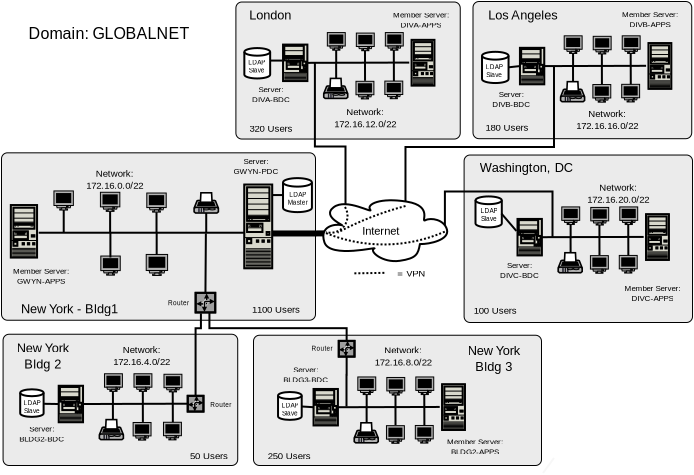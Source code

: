 <?xml version="1.0" encoding="UTF-8"?>
<dia:diagram xmlns:dia="http://www.lysator.liu.se/~alla/dia/">
  <dia:layer name="Background" visible="true">
    <dia:object type="Standard - Box" version="0" id="O0">
      <dia:attribute name="obj_pos">
        <dia:point val="1.075,16.256"/>
      </dia:attribute>
      <dia:attribute name="obj_bb">
        <dia:rectangle val="1.05,16.231;15.5,22.794"/>
      </dia:attribute>
      <dia:attribute name="elem_corner">
        <dia:point val="1.075,16.256"/>
      </dia:attribute>
      <dia:attribute name="elem_width">
        <dia:real val="14.4"/>
      </dia:attribute>
      <dia:attribute name="elem_height">
        <dia:real val="6.513"/>
      </dia:attribute>
      <dia:attribute name="border_width">
        <dia:real val="0.05"/>
      </dia:attribute>
      <dia:attribute name="inner_color">
        <dia:color val="#ebebeb"/>
      </dia:attribute>
      <dia:attribute name="show_background">
        <dia:boolean val="true"/>
      </dia:attribute>
      <dia:attribute name="corner_radius">
        <dia:real val="0.3"/>
      </dia:attribute>
    </dia:object>
    <dia:object type="Standard - Box" version="0" id="O1">
      <dia:attribute name="obj_pos">
        <dia:point val="0.195,-0.406"/>
      </dia:attribute>
      <dia:attribute name="obj_bb">
        <dia:rectangle val="0.17,-0.431;11.437,6.472"/>
      </dia:attribute>
      <dia:attribute name="elem_corner">
        <dia:point val="0.195,-0.406"/>
      </dia:attribute>
      <dia:attribute name="elem_width">
        <dia:real val="11.217"/>
      </dia:attribute>
      <dia:attribute name="elem_height">
        <dia:real val="6.853"/>
      </dia:attribute>
      <dia:attribute name="border_width">
        <dia:real val="0.05"/>
      </dia:attribute>
      <dia:attribute name="inner_color">
        <dia:color val="#ebebeb"/>
      </dia:attribute>
      <dia:attribute name="show_background">
        <dia:boolean val="true"/>
      </dia:attribute>
      <dia:attribute name="corner_radius">
        <dia:real val="0.3"/>
      </dia:attribute>
    </dia:object>
    <dia:object type="Standard - Box" version="0" id="O2">
      <dia:attribute name="obj_pos">
        <dia:point val="12.05,-0.431"/>
      </dia:attribute>
      <dia:attribute name="obj_bb">
        <dia:rectangle val="12.025,-0.456;23.012,6.454"/>
      </dia:attribute>
      <dia:attribute name="elem_corner">
        <dia:point val="12.05,-0.431"/>
      </dia:attribute>
      <dia:attribute name="elem_width">
        <dia:real val="10.937"/>
      </dia:attribute>
      <dia:attribute name="elem_height">
        <dia:real val="6.86"/>
      </dia:attribute>
      <dia:attribute name="border_width">
        <dia:real val="0.05"/>
      </dia:attribute>
      <dia:attribute name="inner_color">
        <dia:color val="#ebebeb"/>
      </dia:attribute>
      <dia:attribute name="show_background">
        <dia:boolean val="true"/>
      </dia:attribute>
      <dia:attribute name="corner_radius">
        <dia:real val="0.3"/>
      </dia:attribute>
    </dia:object>
    <dia:object type="Standard - Box" version="0" id="O3">
      <dia:attribute name="obj_pos">
        <dia:point val="11.605,7.244"/>
      </dia:attribute>
      <dia:attribute name="obj_bb">
        <dia:rectangle val="11.58,7.219;23.052,15.643"/>
      </dia:attribute>
      <dia:attribute name="elem_corner">
        <dia:point val="11.605,7.244"/>
      </dia:attribute>
      <dia:attribute name="elem_width">
        <dia:real val="11.421"/>
      </dia:attribute>
      <dia:attribute name="elem_height">
        <dia:real val="8.375"/>
      </dia:attribute>
      <dia:attribute name="border_width">
        <dia:real val="0.05"/>
      </dia:attribute>
      <dia:attribute name="inner_color">
        <dia:color val="#ebebeb"/>
      </dia:attribute>
      <dia:attribute name="show_background">
        <dia:boolean val="true"/>
      </dia:attribute>
      <dia:attribute name="corner_radius">
        <dia:real val="0.3"/>
      </dia:attribute>
    </dia:object>
    <dia:object type="Standard - Box" version="0" id="O4">
      <dia:attribute name="obj_pos">
        <dia:point val="-11.525,7.134"/>
      </dia:attribute>
      <dia:attribute name="obj_bb">
        <dia:rectangle val="-11.55,7.109;4.2,15.531"/>
      </dia:attribute>
      <dia:attribute name="elem_corner">
        <dia:point val="-11.525,7.134"/>
      </dia:attribute>
      <dia:attribute name="elem_width">
        <dia:real val="15.7"/>
      </dia:attribute>
      <dia:attribute name="elem_height">
        <dia:real val="8.372"/>
      </dia:attribute>
      <dia:attribute name="border_width">
        <dia:real val="0.05"/>
      </dia:attribute>
      <dia:attribute name="inner_color">
        <dia:color val="#ebebeb"/>
      </dia:attribute>
      <dia:attribute name="show_background">
        <dia:boolean val="true"/>
      </dia:attribute>
      <dia:attribute name="corner_radius">
        <dia:real val="0.3"/>
      </dia:attribute>
    </dia:object>
    <dia:object type="Standard - Line" version="0" id="O5">
      <dia:attribute name="obj_pos">
        <dia:point val="1.95,11.168"/>
      </dia:attribute>
      <dia:attribute name="obj_bb">
        <dia:rectangle val="1.799,11.015;4.961,11.319"/>
      </dia:attribute>
      <dia:attribute name="conn_endpoints">
        <dia:point val="1.95,11.168"/>
        <dia:point val="4.811,11.165"/>
      </dia:attribute>
      <dia:attribute name="numcp">
        <dia:int val="1"/>
      </dia:attribute>
      <dia:attribute name="line_width">
        <dia:real val="0.3"/>
      </dia:attribute>
    </dia:object>
    <dia:object type="Standard - ZigZagLine" version="0" id="O6">
      <dia:attribute name="obj_pos">
        <dia:point val="4.145,2.624"/>
      </dia:attribute>
      <dia:attribute name="obj_bb">
        <dia:rectangle val="4.095,2.574;5.725,9.994"/>
      </dia:attribute>
      <dia:attribute name="orth_points">
        <dia:point val="4.145,2.624"/>
        <dia:point val="4.145,6.819"/>
        <dia:point val="5.675,6.819"/>
        <dia:point val="5.675,9.944"/>
      </dia:attribute>
      <dia:attribute name="orth_orient">
        <dia:enum val="1"/>
        <dia:enum val="0"/>
        <dia:enum val="1"/>
      </dia:attribute>
    </dia:object>
    <dia:object type="Standard - ZigZagLine" version="0" id="O7">
      <dia:attribute name="obj_pos">
        <dia:point val="16.1,2.794"/>
      </dia:attribute>
      <dia:attribute name="obj_bb">
        <dia:rectangle val="8.624,2.744;16.15,9.937"/>
      </dia:attribute>
      <dia:attribute name="orth_points">
        <dia:point val="16.1,2.794"/>
        <dia:point val="16.1,6.844"/>
        <dia:point val="8.674,6.844"/>
        <dia:point val="8.674,9.887"/>
      </dia:attribute>
      <dia:attribute name="orth_orient">
        <dia:enum val="1"/>
        <dia:enum val="0"/>
        <dia:enum val="1"/>
      </dia:attribute>
    </dia:object>
    <dia:object type="Network - Router Symbol" version="0" id="O8">
      <dia:attribute name="obj_pos">
        <dia:point val="-1.818,14.136"/>
      </dia:attribute>
      <dia:attribute name="obj_bb">
        <dia:rectangle val="-1.868,14.086;-0.788,15.166"/>
      </dia:attribute>
      <dia:attribute name="elem_corner">
        <dia:point val="-1.818,14.136"/>
      </dia:attribute>
      <dia:attribute name="elem_width">
        <dia:real val="0.98"/>
      </dia:attribute>
      <dia:attribute name="elem_height">
        <dia:real val="0.98"/>
      </dia:attribute>
      <dia:attribute name="show_background">
        <dia:boolean val="true"/>
      </dia:attribute>
      <dia:attribute name="flip_horizontal">
        <dia:boolean val="false"/>
      </dia:attribute>
      <dia:attribute name="flip_vertical">
        <dia:boolean val="false"/>
      </dia:attribute>
      <dia:attribute name="padding">
        <dia:real val="0.354"/>
      </dia:attribute>
    </dia:object>
    <dia:object type="Standard - Line" version="0" id="O9">
      <dia:attribute name="obj_pos">
        <dia:point val="-1.306,11.165"/>
      </dia:attribute>
      <dia:attribute name="obj_bb">
        <dia:rectangle val="-1.378,11.115;-1.256,14.187"/>
      </dia:attribute>
      <dia:attribute name="conn_endpoints">
        <dia:point val="-1.306,11.165"/>
        <dia:point val="-1.328,14.136"/>
      </dia:attribute>
      <dia:attribute name="numcp">
        <dia:int val="1"/>
      </dia:attribute>
      <dia:connections>
        <dia:connection handle="1" to="O8" connection="1"/>
      </dia:connections>
    </dia:object>
    <dia:object type="Standard - Text" version="0" id="O10">
      <dia:attribute name="obj_pos">
        <dia:point val="-6.178,1.442"/>
      </dia:attribute>
      <dia:attribute name="obj_bb">
        <dia:rectangle val="-11.187,0.632;-1.168,1.632"/>
      </dia:attribute>
      <dia:attribute name="text">
        <dia:composite type="text">
          <dia:attribute name="string">
            <dia:string>#Domain: GLOBALNET#</dia:string>
          </dia:attribute>
          <dia:attribute name="font">
            <dia:font name="Arial"/>
          </dia:attribute>
          <dia:attribute name="height">
            <dia:real val="1"/>
          </dia:attribute>
          <dia:attribute name="pos">
            <dia:point val="-6.178,1.442"/>
          </dia:attribute>
          <dia:attribute name="color">
            <dia:color val="#000000"/>
          </dia:attribute>
          <dia:attribute name="alignment">
            <dia:enum val="1"/>
          </dia:attribute>
        </dia:composite>
      </dia:attribute>
    </dia:object>
    <dia:object type="Standard - Text" version="0" id="O11">
      <dia:attribute name="obj_pos">
        <dia:point val="1.204,7.7"/>
      </dia:attribute>
      <dia:attribute name="obj_bb">
        <dia:rectangle val="-0.163,7.295;2.571,8.295"/>
      </dia:attribute>
      <dia:attribute name="text">
        <dia:composite type="text">
          <dia:attribute name="string">
            <dia:string>#Server:
GWYN-PDC#</dia:string>
          </dia:attribute>
          <dia:attribute name="font">
            <dia:font name="Arial"/>
          </dia:attribute>
          <dia:attribute name="height">
            <dia:real val="0.5"/>
          </dia:attribute>
          <dia:attribute name="pos">
            <dia:point val="1.204,7.7"/>
          </dia:attribute>
          <dia:attribute name="color">
            <dia:color val="#000000"/>
          </dia:attribute>
          <dia:attribute name="alignment">
            <dia:enum val="1"/>
          </dia:attribute>
        </dia:composite>
      </dia:attribute>
    </dia:object>
    <dia:object type="Standard - Line" version="0" id="O12">
      <dia:attribute name="obj_pos">
        <dia:point val="6.118,13.16"/>
      </dia:attribute>
      <dia:attribute name="obj_bb">
        <dia:rectangle val="6.067,13.085;7.769,13.211"/>
      </dia:attribute>
      <dia:attribute name="conn_endpoints">
        <dia:point val="6.118,13.16"/>
        <dia:point val="7.718,13.135"/>
      </dia:attribute>
      <dia:attribute name="numcp">
        <dia:int val="1"/>
      </dia:attribute>
      <dia:attribute name="line_style">
        <dia:enum val="4"/>
      </dia:attribute>
    </dia:object>
    <dia:object type="Standard - Text" version="0" id="O13">
      <dia:attribute name="obj_pos">
        <dia:point val="8.966,13.325"/>
      </dia:attribute>
      <dia:attribute name="obj_bb">
        <dia:rectangle val="8.098,12.839;9.833,13.439"/>
      </dia:attribute>
      <dia:attribute name="text">
        <dia:composite type="text">
          <dia:attribute name="string">
            <dia:string>#= VPN#</dia:string>
          </dia:attribute>
          <dia:attribute name="font">
            <dia:font name="Arial"/>
          </dia:attribute>
          <dia:attribute name="height">
            <dia:real val="0.6"/>
          </dia:attribute>
          <dia:attribute name="pos">
            <dia:point val="8.966,13.325"/>
          </dia:attribute>
          <dia:attribute name="color">
            <dia:color val="#000000"/>
          </dia:attribute>
          <dia:attribute name="alignment">
            <dia:enum val="1"/>
          </dia:attribute>
        </dia:composite>
      </dia:attribute>
    </dia:object>
    <dia:object type="Standard - ZigZagLine" version="0" id="O14">
      <dia:attribute name="obj_pos">
        <dia:point val="10.645,11.075"/>
      </dia:attribute>
      <dia:attribute name="obj_bb">
        <dia:rectangle val="10.595,9.019;16.075,11.418"/>
      </dia:attribute>
      <dia:attribute name="orth_points">
        <dia:point val="10.645,11.075"/>
        <dia:point val="10.645,9.069"/>
        <dia:point val="16.025,9.069"/>
        <dia:point val="16.025,11.368"/>
      </dia:attribute>
      <dia:attribute name="orth_orient">
        <dia:enum val="1"/>
        <dia:enum val="0"/>
        <dia:enum val="1"/>
      </dia:attribute>
      <dia:connections>
        <dia:connection handle="0" to="O62" connection="0"/>
      </dia:connections>
    </dia:object>
    <dia:object type="Standard - Text" version="0" id="O15">
      <dia:attribute name="obj_pos">
        <dia:point val="-2.671,14.751"/>
      </dia:attribute>
      <dia:attribute name="obj_bb">
        <dia:rectangle val="-3.278,14.427;-2.064,14.827"/>
      </dia:attribute>
      <dia:attribute name="text">
        <dia:composite type="text">
          <dia:attribute name="string">
            <dia:string>#Router#</dia:string>
          </dia:attribute>
          <dia:attribute name="font">
            <dia:font name="Arial"/>
          </dia:attribute>
          <dia:attribute name="height">
            <dia:real val="0.4"/>
          </dia:attribute>
          <dia:attribute name="pos">
            <dia:point val="-2.671,14.751"/>
          </dia:attribute>
          <dia:attribute name="color">
            <dia:color val="#000000"/>
          </dia:attribute>
          <dia:attribute name="alignment">
            <dia:enum val="1"/>
          </dia:attribute>
        </dia:composite>
      </dia:attribute>
    </dia:object>
    <dia:object type="Standard - Text" version="0" id="O16">
      <dia:attribute name="obj_pos">
        <dia:point val="4.5,17.031"/>
      </dia:attribute>
      <dia:attribute name="obj_bb">
        <dia:rectangle val="3.893,16.707;5.106,17.107"/>
      </dia:attribute>
      <dia:attribute name="text">
        <dia:composite type="text">
          <dia:attribute name="string">
            <dia:string>#Router#</dia:string>
          </dia:attribute>
          <dia:attribute name="font">
            <dia:font name="Arial"/>
          </dia:attribute>
          <dia:attribute name="height">
            <dia:real val="0.4"/>
          </dia:attribute>
          <dia:attribute name="pos">
            <dia:point val="4.5,17.031"/>
          </dia:attribute>
          <dia:attribute name="color">
            <dia:color val="#000000"/>
          </dia:attribute>
          <dia:attribute name="alignment">
            <dia:enum val="1"/>
          </dia:attribute>
        </dia:composite>
      </dia:attribute>
    </dia:object>
    <dia:group>
      <dia:object type="Network - A Minitower PC" version="0" id="O17">
        <dia:attribute name="obj_pos">
          <dia:point val="2.553,1.723"/>
        </dia:attribute>
        <dia:attribute name="obj_bb">
          <dia:rectangle val="2.503,1.673;3.82,3.598"/>
        </dia:attribute>
        <dia:attribute name="elem_corner">
          <dia:point val="2.553,1.723"/>
        </dia:attribute>
        <dia:attribute name="elem_width">
          <dia:real val="1.217"/>
        </dia:attribute>
        <dia:attribute name="elem_height">
          <dia:real val="1.825"/>
        </dia:attribute>
        <dia:attribute name="show_background">
          <dia:boolean val="true"/>
        </dia:attribute>
        <dia:attribute name="flip_horizontal">
          <dia:boolean val="false"/>
        </dia:attribute>
        <dia:attribute name="flip_vertical">
          <dia:boolean val="false"/>
        </dia:attribute>
        <dia:attribute name="padding">
          <dia:real val="0.354"/>
        </dia:attribute>
      </dia:object>
      <dia:object type="Network - Bus" version="0" id="O18">
        <dia:attribute name="obj_pos">
          <dia:point val="3.77,2.636"/>
        </dia:attribute>
        <dia:attribute name="obj_bb">
          <dia:rectangle val="3.72,1.625;8.862,3.591"/>
        </dia:attribute>
        <dia:attribute name="conn_endpoints">
          <dia:point val="3.77,2.636"/>
          <dia:point val="8.812,2.623"/>
        </dia:attribute>
        <dia:attribute name="bus_handles">
          <dia:point val="5.209,3.591"/>
          <dia:point val="5.208,1.632"/>
          <dia:point val="6.652,3.534"/>
          <dia:point val="6.648,1.629"/>
          <dia:point val="8.095,3.552"/>
          <dia:point val="8.089,1.625"/>
        </dia:attribute>
        <dia:connections>
          <dia:connection handle="0" to="O17" connection="5"/>
        </dia:connections>
      </dia:object>
      <dia:object type="Network - General Monitor (With Stand)" version="0" id="O19">
        <dia:attribute name="obj_pos">
          <dia:point val="6.199,3.559"/>
        </dia:attribute>
        <dia:attribute name="obj_bb">
          <dia:rectangle val="6.174,3.534;7.12,5.27"/>
        </dia:attribute>
        <dia:attribute name="elem_corner">
          <dia:point val="6.199,3.559"/>
        </dia:attribute>
        <dia:attribute name="elem_width">
          <dia:real val="0.896"/>
        </dia:attribute>
        <dia:attribute name="elem_height">
          <dia:real val="0.881"/>
        </dia:attribute>
        <dia:attribute name="show_background">
          <dia:boolean val="true"/>
        </dia:attribute>
        <dia:attribute name="flip_horizontal">
          <dia:boolean val="false"/>
        </dia:attribute>
        <dia:attribute name="flip_vertical">
          <dia:boolean val="false"/>
        </dia:attribute>
        <dia:attribute name="padding">
          <dia:real val="0.354"/>
        </dia:attribute>
        <dia:attribute name="text">
          <dia:composite type="text">
            <dia:attribute name="string">
              <dia:string>##</dia:string>
            </dia:attribute>
            <dia:attribute name="font">
              <dia:font name="Courier"/>
            </dia:attribute>
            <dia:attribute name="height">
              <dia:real val="0.8"/>
            </dia:attribute>
            <dia:attribute name="pos">
              <dia:point val="6.647,5.065"/>
            </dia:attribute>
            <dia:attribute name="color">
              <dia:color val="#000000"/>
            </dia:attribute>
            <dia:attribute name="alignment">
              <dia:enum val="1"/>
            </dia:attribute>
          </dia:composite>
        </dia:attribute>
      </dia:object>
      <dia:object type="Network - General Monitor (With Stand)" version="0" id="O20">
        <dia:attribute name="obj_pos">
          <dia:point val="7.642,3.548"/>
        </dia:attribute>
        <dia:attribute name="obj_bb">
          <dia:rectangle val="7.617,3.523;8.562,5.259"/>
        </dia:attribute>
        <dia:attribute name="elem_corner">
          <dia:point val="7.642,3.548"/>
        </dia:attribute>
        <dia:attribute name="elem_width">
          <dia:real val="0.896"/>
        </dia:attribute>
        <dia:attribute name="elem_height">
          <dia:real val="0.881"/>
        </dia:attribute>
        <dia:attribute name="show_background">
          <dia:boolean val="true"/>
        </dia:attribute>
        <dia:attribute name="flip_horizontal">
          <dia:boolean val="false"/>
        </dia:attribute>
        <dia:attribute name="flip_vertical">
          <dia:boolean val="false"/>
        </dia:attribute>
        <dia:attribute name="padding">
          <dia:real val="0.354"/>
        </dia:attribute>
        <dia:attribute name="text">
          <dia:composite type="text">
            <dia:attribute name="string">
              <dia:string>##</dia:string>
            </dia:attribute>
            <dia:attribute name="font">
              <dia:font name="Courier"/>
            </dia:attribute>
            <dia:attribute name="height">
              <dia:real val="0.8"/>
            </dia:attribute>
            <dia:attribute name="pos">
              <dia:point val="8.089,5.054"/>
            </dia:attribute>
            <dia:attribute name="color">
              <dia:color val="#000000"/>
            </dia:attribute>
            <dia:attribute name="alignment">
              <dia:enum val="1"/>
            </dia:attribute>
          </dia:composite>
        </dia:attribute>
      </dia:object>
      <dia:object type="Network - General Monitor (With Stand)" version="0" id="O21">
        <dia:attribute name="obj_pos">
          <dia:point val="4.767,1.123"/>
        </dia:attribute>
        <dia:attribute name="obj_bb">
          <dia:rectangle val="4.742,1.098;5.687,2.834"/>
        </dia:attribute>
        <dia:attribute name="elem_corner">
          <dia:point val="4.767,1.123"/>
        </dia:attribute>
        <dia:attribute name="elem_width">
          <dia:real val="0.896"/>
        </dia:attribute>
        <dia:attribute name="elem_height">
          <dia:real val="0.881"/>
        </dia:attribute>
        <dia:attribute name="show_background">
          <dia:boolean val="true"/>
        </dia:attribute>
        <dia:attribute name="flip_horizontal">
          <dia:boolean val="false"/>
        </dia:attribute>
        <dia:attribute name="flip_vertical">
          <dia:boolean val="false"/>
        </dia:attribute>
        <dia:attribute name="padding">
          <dia:real val="0.354"/>
        </dia:attribute>
        <dia:attribute name="text">
          <dia:composite type="text">
            <dia:attribute name="string">
              <dia:string>##</dia:string>
            </dia:attribute>
            <dia:attribute name="font">
              <dia:font name="Courier"/>
            </dia:attribute>
            <dia:attribute name="height">
              <dia:real val="0.8"/>
            </dia:attribute>
            <dia:attribute name="pos">
              <dia:point val="5.214,2.629"/>
            </dia:attribute>
            <dia:attribute name="color">
              <dia:color val="#000000"/>
            </dia:attribute>
            <dia:attribute name="alignment">
              <dia:enum val="1"/>
            </dia:attribute>
          </dia:composite>
        </dia:attribute>
      </dia:object>
      <dia:object type="Network - General Monitor (With Stand)" version="0" id="O22">
        <dia:attribute name="obj_pos">
          <dia:point val="6.217,1.148"/>
        </dia:attribute>
        <dia:attribute name="obj_bb">
          <dia:rectangle val="6.192,1.123;7.137,2.859"/>
        </dia:attribute>
        <dia:attribute name="elem_corner">
          <dia:point val="6.217,1.148"/>
        </dia:attribute>
        <dia:attribute name="elem_width">
          <dia:real val="0.896"/>
        </dia:attribute>
        <dia:attribute name="elem_height">
          <dia:real val="0.881"/>
        </dia:attribute>
        <dia:attribute name="show_background">
          <dia:boolean val="true"/>
        </dia:attribute>
        <dia:attribute name="flip_horizontal">
          <dia:boolean val="false"/>
        </dia:attribute>
        <dia:attribute name="flip_vertical">
          <dia:boolean val="false"/>
        </dia:attribute>
        <dia:attribute name="padding">
          <dia:real val="0.354"/>
        </dia:attribute>
        <dia:attribute name="text">
          <dia:composite type="text">
            <dia:attribute name="string">
              <dia:string>##</dia:string>
            </dia:attribute>
            <dia:attribute name="font">
              <dia:font name="Courier"/>
            </dia:attribute>
            <dia:attribute name="height">
              <dia:real val="0.8"/>
            </dia:attribute>
            <dia:attribute name="pos">
              <dia:point val="6.664,2.654"/>
            </dia:attribute>
            <dia:attribute name="color">
              <dia:color val="#000000"/>
            </dia:attribute>
            <dia:attribute name="alignment">
              <dia:enum val="1"/>
            </dia:attribute>
          </dia:composite>
        </dia:attribute>
      </dia:object>
      <dia:object type="Network - General Monitor (With Stand)" version="0" id="O23">
        <dia:attribute name="obj_pos">
          <dia:point val="7.667,1.123"/>
        </dia:attribute>
        <dia:attribute name="obj_bb">
          <dia:rectangle val="7.642,1.098;8.587,2.834"/>
        </dia:attribute>
        <dia:attribute name="elem_corner">
          <dia:point val="7.667,1.123"/>
        </dia:attribute>
        <dia:attribute name="elem_width">
          <dia:real val="0.896"/>
        </dia:attribute>
        <dia:attribute name="elem_height">
          <dia:real val="0.881"/>
        </dia:attribute>
        <dia:attribute name="show_background">
          <dia:boolean val="true"/>
        </dia:attribute>
        <dia:attribute name="flip_horizontal">
          <dia:boolean val="false"/>
        </dia:attribute>
        <dia:attribute name="flip_vertical">
          <dia:boolean val="false"/>
        </dia:attribute>
        <dia:attribute name="padding">
          <dia:real val="0.354"/>
        </dia:attribute>
        <dia:attribute name="text">
          <dia:composite type="text">
            <dia:attribute name="string">
              <dia:string>##</dia:string>
            </dia:attribute>
            <dia:attribute name="font">
              <dia:font name="Courier"/>
            </dia:attribute>
            <dia:attribute name="height">
              <dia:real val="0.8"/>
            </dia:attribute>
            <dia:attribute name="pos">
              <dia:point val="8.114,2.629"/>
            </dia:attribute>
            <dia:attribute name="color">
              <dia:color val="#000000"/>
            </dia:attribute>
            <dia:attribute name="alignment">
              <dia:enum val="1"/>
            </dia:attribute>
          </dia:composite>
        </dia:attribute>
      </dia:object>
      <dia:object type="Network - General Printer" version="0" id="O24">
        <dia:attribute name="obj_pos">
          <dia:point val="4.587,3.415"/>
        </dia:attribute>
        <dia:attribute name="obj_bb">
          <dia:rectangle val="4.547,3.375;5.827,5.255"/>
        </dia:attribute>
        <dia:attribute name="elem_corner">
          <dia:point val="4.587,3.415"/>
        </dia:attribute>
        <dia:attribute name="elem_width">
          <dia:real val="1.2"/>
        </dia:attribute>
        <dia:attribute name="elem_height">
          <dia:real val="1"/>
        </dia:attribute>
        <dia:attribute name="show_background">
          <dia:boolean val="true"/>
        </dia:attribute>
        <dia:attribute name="flip_horizontal">
          <dia:boolean val="false"/>
        </dia:attribute>
        <dia:attribute name="flip_vertical">
          <dia:boolean val="false"/>
        </dia:attribute>
        <dia:attribute name="padding">
          <dia:real val="0.354"/>
        </dia:attribute>
        <dia:attribute name="text">
          <dia:composite type="text">
            <dia:attribute name="string">
              <dia:string>##</dia:string>
            </dia:attribute>
            <dia:attribute name="font">
              <dia:font name="Courier"/>
            </dia:attribute>
            <dia:attribute name="height">
              <dia:real val="0.8"/>
            </dia:attribute>
            <dia:attribute name="pos">
              <dia:point val="5.187,5.05"/>
            </dia:attribute>
            <dia:attribute name="color">
              <dia:color val="#000000"/>
            </dia:attribute>
            <dia:attribute name="alignment">
              <dia:enum val="1"/>
            </dia:attribute>
          </dia:composite>
        </dia:attribute>
      </dia:object>
      <dia:object type="Network - A Miditower PC" version="0" id="O25">
        <dia:attribute name="obj_pos">
          <dia:point val="8.979,1.486"/>
        </dia:attribute>
        <dia:attribute name="obj_bb">
          <dia:rectangle val="8.93,1.436;10.173,3.823"/>
        </dia:attribute>
        <dia:attribute name="elem_corner">
          <dia:point val="8.979,1.486"/>
        </dia:attribute>
        <dia:attribute name="elem_width">
          <dia:real val="1.144"/>
        </dia:attribute>
        <dia:attribute name="elem_height">
          <dia:real val="2.288"/>
        </dia:attribute>
        <dia:attribute name="show_background">
          <dia:boolean val="true"/>
        </dia:attribute>
        <dia:attribute name="flip_horizontal">
          <dia:boolean val="false"/>
        </dia:attribute>
        <dia:attribute name="flip_vertical">
          <dia:boolean val="false"/>
        </dia:attribute>
        <dia:attribute name="padding">
          <dia:real val="0.354"/>
        </dia:attribute>
      </dia:object>
    </dia:group>
    <dia:object type="Standard - Text" version="0" id="O26">
      <dia:attribute name="obj_pos">
        <dia:point val="6.667,5.259"/>
      </dia:attribute>
      <dia:attribute name="obj_bb">
        <dia:rectangle val="4.709,4.773;8.625,5.973"/>
      </dia:attribute>
      <dia:attribute name="text">
        <dia:composite type="text">
          <dia:attribute name="string">
            <dia:string>#Network:
172.16.12.0/22#</dia:string>
          </dia:attribute>
          <dia:attribute name="font">
            <dia:font name="Arial"/>
          </dia:attribute>
          <dia:attribute name="height">
            <dia:real val="0.6"/>
          </dia:attribute>
          <dia:attribute name="pos">
            <dia:point val="6.667,5.259"/>
          </dia:attribute>
          <dia:attribute name="color">
            <dia:color val="#000000"/>
          </dia:attribute>
          <dia:attribute name="alignment">
            <dia:enum val="1"/>
          </dia:attribute>
        </dia:composite>
      </dia:attribute>
    </dia:object>
    <dia:object type="Standard - Text" version="0" id="O27">
      <dia:attribute name="obj_pos">
        <dia:point val="1.947,4.103"/>
      </dia:attribute>
      <dia:attribute name="obj_bb">
        <dia:rectangle val="0.765,3.698;3.129,4.698"/>
      </dia:attribute>
      <dia:attribute name="text">
        <dia:composite type="text">
          <dia:attribute name="string">
            <dia:string>#Server:
DIVA-BDC#</dia:string>
          </dia:attribute>
          <dia:attribute name="font">
            <dia:font name="Arial"/>
          </dia:attribute>
          <dia:attribute name="height">
            <dia:real val="0.5"/>
          </dia:attribute>
          <dia:attribute name="pos">
            <dia:point val="1.947,4.103"/>
          </dia:attribute>
          <dia:attribute name="color">
            <dia:color val="#000000"/>
          </dia:attribute>
          <dia:attribute name="alignment">
            <dia:enum val="1"/>
          </dia:attribute>
        </dia:composite>
      </dia:attribute>
    </dia:object>
    <dia:object type="Standard - Text" version="0" id="O28">
      <dia:attribute name="obj_pos">
        <dia:point val="9.447,0.375"/>
      </dia:attribute>
      <dia:attribute name="obj_bb">
        <dia:rectangle val="7.639,-0.03;11.255,0.97"/>
      </dia:attribute>
      <dia:attribute name="text">
        <dia:composite type="text">
          <dia:attribute name="string">
            <dia:string>#Member Server:
DIVA-APPS#</dia:string>
          </dia:attribute>
          <dia:attribute name="font">
            <dia:font name="Arial"/>
          </dia:attribute>
          <dia:attribute name="height">
            <dia:real val="0.5"/>
          </dia:attribute>
          <dia:attribute name="pos">
            <dia:point val="9.447,0.375"/>
          </dia:attribute>
          <dia:attribute name="color">
            <dia:color val="#000000"/>
          </dia:attribute>
          <dia:attribute name="alignment">
            <dia:enum val="1"/>
          </dia:attribute>
        </dia:composite>
      </dia:attribute>
    </dia:object>
    <dia:object type="Network - Storage" version="0" id="O29">
      <dia:attribute name="obj_pos">
        <dia:point val="0.617,1.898"/>
      </dia:attribute>
      <dia:attribute name="obj_bb">
        <dia:rectangle val="0.567,1.848;1.958,4.217"/>
      </dia:attribute>
      <dia:attribute name="elem_corner">
        <dia:point val="0.617,1.898"/>
      </dia:attribute>
      <dia:attribute name="elem_width">
        <dia:real val="1.291"/>
      </dia:attribute>
      <dia:attribute name="elem_height">
        <dia:real val="1.519"/>
      </dia:attribute>
      <dia:attribute name="show_background">
        <dia:boolean val="true"/>
      </dia:attribute>
      <dia:attribute name="flip_horizontal">
        <dia:boolean val="false"/>
      </dia:attribute>
      <dia:attribute name="flip_vertical">
        <dia:boolean val="false"/>
      </dia:attribute>
      <dia:attribute name="padding">
        <dia:real val="0.354"/>
      </dia:attribute>
      <dia:attribute name="text">
        <dia:composite type="text">
          <dia:attribute name="string">
            <dia:string>##</dia:string>
          </dia:attribute>
          <dia:attribute name="font">
            <dia:font name="Courier"/>
          </dia:attribute>
          <dia:attribute name="height">
            <dia:real val="0.8"/>
          </dia:attribute>
          <dia:attribute name="pos">
            <dia:point val="1.377,4.012"/>
          </dia:attribute>
          <dia:attribute name="color">
            <dia:color val="#000000"/>
          </dia:attribute>
          <dia:attribute name="alignment">
            <dia:enum val="1"/>
          </dia:attribute>
        </dia:composite>
      </dia:attribute>
    </dia:object>
    <dia:object type="Standard - Line" version="0" id="O30">
      <dia:attribute name="obj_pos">
        <dia:point val="1.928,2.523"/>
      </dia:attribute>
      <dia:attribute name="obj_bb">
        <dia:rectangle val="1.878,2.473;2.553,2.573"/>
      </dia:attribute>
      <dia:attribute name="conn_endpoints">
        <dia:point val="1.928,2.523"/>
        <dia:point val="2.503,2.523"/>
      </dia:attribute>
      <dia:attribute name="numcp">
        <dia:int val="1"/>
      </dia:attribute>
    </dia:object>
    <dia:object type="Standard - Text" version="0" id="O31">
      <dia:attribute name="obj_pos">
        <dia:point val="1.242,2.722"/>
      </dia:attribute>
      <dia:attribute name="obj_bb">
        <dia:rectangle val="0.727,2.398;1.757,3.198"/>
      </dia:attribute>
      <dia:attribute name="text">
        <dia:composite type="text">
          <dia:attribute name="string">
            <dia:string>#LDAP
Slave#</dia:string>
          </dia:attribute>
          <dia:attribute name="font">
            <dia:font name="Arial"/>
          </dia:attribute>
          <dia:attribute name="height">
            <dia:real val="0.4"/>
          </dia:attribute>
          <dia:attribute name="pos">
            <dia:point val="1.242,2.722"/>
          </dia:attribute>
          <dia:attribute name="color">
            <dia:color val="#000000"/>
          </dia:attribute>
          <dia:attribute name="alignment">
            <dia:enum val="1"/>
          </dia:attribute>
        </dia:composite>
      </dia:attribute>
    </dia:object>
    <dia:group>
      <dia:object type="Network - A Minitower PC" version="0" id="O32">
        <dia:attribute name="obj_pos">
          <dia:point val="14.397,1.885"/>
        </dia:attribute>
        <dia:attribute name="obj_bb">
          <dia:rectangle val="14.347,1.835;15.664,3.76"/>
        </dia:attribute>
        <dia:attribute name="elem_corner">
          <dia:point val="14.397,1.885"/>
        </dia:attribute>
        <dia:attribute name="elem_width">
          <dia:real val="1.217"/>
        </dia:attribute>
        <dia:attribute name="elem_height">
          <dia:real val="1.825"/>
        </dia:attribute>
        <dia:attribute name="show_background">
          <dia:boolean val="true"/>
        </dia:attribute>
        <dia:attribute name="flip_horizontal">
          <dia:boolean val="false"/>
        </dia:attribute>
        <dia:attribute name="flip_vertical">
          <dia:boolean val="false"/>
        </dia:attribute>
        <dia:attribute name="padding">
          <dia:real val="0.354"/>
        </dia:attribute>
      </dia:object>
      <dia:object type="Network - Bus" version="0" id="O33">
        <dia:attribute name="obj_pos">
          <dia:point val="15.614,2.798"/>
        </dia:attribute>
        <dia:attribute name="obj_bb">
          <dia:rectangle val="15.564,1.787;20.706,3.753"/>
        </dia:attribute>
        <dia:attribute name="conn_endpoints">
          <dia:point val="15.614,2.798"/>
          <dia:point val="20.655,2.785"/>
        </dia:attribute>
        <dia:attribute name="bus_handles">
          <dia:point val="17.053,3.753"/>
          <dia:point val="17.052,1.794"/>
          <dia:point val="18.496,3.696"/>
          <dia:point val="18.492,1.791"/>
          <dia:point val="19.939,3.714"/>
          <dia:point val="19.933,1.787"/>
        </dia:attribute>
        <dia:connections>
          <dia:connection handle="0" to="O32" connection="5"/>
        </dia:connections>
      </dia:object>
      <dia:object type="Network - General Monitor (With Stand)" version="0" id="O34">
        <dia:attribute name="obj_pos">
          <dia:point val="18.043,3.721"/>
        </dia:attribute>
        <dia:attribute name="obj_bb">
          <dia:rectangle val="18.018,3.696;18.964,5.432"/>
        </dia:attribute>
        <dia:attribute name="elem_corner">
          <dia:point val="18.043,3.721"/>
        </dia:attribute>
        <dia:attribute name="elem_width">
          <dia:real val="0.896"/>
        </dia:attribute>
        <dia:attribute name="elem_height">
          <dia:real val="0.881"/>
        </dia:attribute>
        <dia:attribute name="show_background">
          <dia:boolean val="true"/>
        </dia:attribute>
        <dia:attribute name="flip_horizontal">
          <dia:boolean val="false"/>
        </dia:attribute>
        <dia:attribute name="flip_vertical">
          <dia:boolean val="false"/>
        </dia:attribute>
        <dia:attribute name="padding">
          <dia:real val="0.354"/>
        </dia:attribute>
        <dia:attribute name="text">
          <dia:composite type="text">
            <dia:attribute name="string">
              <dia:string>##</dia:string>
            </dia:attribute>
            <dia:attribute name="font">
              <dia:font name="Courier"/>
            </dia:attribute>
            <dia:attribute name="height">
              <dia:real val="0.8"/>
            </dia:attribute>
            <dia:attribute name="pos">
              <dia:point val="18.491,5.227"/>
            </dia:attribute>
            <dia:attribute name="color">
              <dia:color val="#000000"/>
            </dia:attribute>
            <dia:attribute name="alignment">
              <dia:enum val="1"/>
            </dia:attribute>
          </dia:composite>
        </dia:attribute>
      </dia:object>
      <dia:object type="Network - General Monitor (With Stand)" version="0" id="O35">
        <dia:attribute name="obj_pos">
          <dia:point val="19.485,3.71"/>
        </dia:attribute>
        <dia:attribute name="obj_bb">
          <dia:rectangle val="19.46,3.685;20.406,5.421"/>
        </dia:attribute>
        <dia:attribute name="elem_corner">
          <dia:point val="19.485,3.71"/>
        </dia:attribute>
        <dia:attribute name="elem_width">
          <dia:real val="0.896"/>
        </dia:attribute>
        <dia:attribute name="elem_height">
          <dia:real val="0.881"/>
        </dia:attribute>
        <dia:attribute name="show_background">
          <dia:boolean val="true"/>
        </dia:attribute>
        <dia:attribute name="flip_horizontal">
          <dia:boolean val="false"/>
        </dia:attribute>
        <dia:attribute name="flip_vertical">
          <dia:boolean val="false"/>
        </dia:attribute>
        <dia:attribute name="padding">
          <dia:real val="0.354"/>
        </dia:attribute>
        <dia:attribute name="text">
          <dia:composite type="text">
            <dia:attribute name="string">
              <dia:string>##</dia:string>
            </dia:attribute>
            <dia:attribute name="font">
              <dia:font name="Courier"/>
            </dia:attribute>
            <dia:attribute name="height">
              <dia:real val="0.8"/>
            </dia:attribute>
            <dia:attribute name="pos">
              <dia:point val="19.933,5.216"/>
            </dia:attribute>
            <dia:attribute name="color">
              <dia:color val="#000000"/>
            </dia:attribute>
            <dia:attribute name="alignment">
              <dia:enum val="1"/>
            </dia:attribute>
          </dia:composite>
        </dia:attribute>
      </dia:object>
      <dia:object type="Network - General Monitor (With Stand)" version="0" id="O36">
        <dia:attribute name="obj_pos">
          <dia:point val="16.61,1.285"/>
        </dia:attribute>
        <dia:attribute name="obj_bb">
          <dia:rectangle val="16.585,1.26;17.531,2.996"/>
        </dia:attribute>
        <dia:attribute name="elem_corner">
          <dia:point val="16.61,1.285"/>
        </dia:attribute>
        <dia:attribute name="elem_width">
          <dia:real val="0.896"/>
        </dia:attribute>
        <dia:attribute name="elem_height">
          <dia:real val="0.881"/>
        </dia:attribute>
        <dia:attribute name="show_background">
          <dia:boolean val="true"/>
        </dia:attribute>
        <dia:attribute name="flip_horizontal">
          <dia:boolean val="false"/>
        </dia:attribute>
        <dia:attribute name="flip_vertical">
          <dia:boolean val="false"/>
        </dia:attribute>
        <dia:attribute name="padding">
          <dia:real val="0.354"/>
        </dia:attribute>
        <dia:attribute name="text">
          <dia:composite type="text">
            <dia:attribute name="string">
              <dia:string>##</dia:string>
            </dia:attribute>
            <dia:attribute name="font">
              <dia:font name="Courier"/>
            </dia:attribute>
            <dia:attribute name="height">
              <dia:real val="0.8"/>
            </dia:attribute>
            <dia:attribute name="pos">
              <dia:point val="17.058,2.791"/>
            </dia:attribute>
            <dia:attribute name="color">
              <dia:color val="#000000"/>
            </dia:attribute>
            <dia:attribute name="alignment">
              <dia:enum val="1"/>
            </dia:attribute>
          </dia:composite>
        </dia:attribute>
      </dia:object>
      <dia:object type="Network - General Monitor (With Stand)" version="0" id="O37">
        <dia:attribute name="obj_pos">
          <dia:point val="18.061,1.31"/>
        </dia:attribute>
        <dia:attribute name="obj_bb">
          <dia:rectangle val="18.035,1.285;18.981,3.021"/>
        </dia:attribute>
        <dia:attribute name="elem_corner">
          <dia:point val="18.061,1.31"/>
        </dia:attribute>
        <dia:attribute name="elem_width">
          <dia:real val="0.896"/>
        </dia:attribute>
        <dia:attribute name="elem_height">
          <dia:real val="0.881"/>
        </dia:attribute>
        <dia:attribute name="show_background">
          <dia:boolean val="true"/>
        </dia:attribute>
        <dia:attribute name="flip_horizontal">
          <dia:boolean val="false"/>
        </dia:attribute>
        <dia:attribute name="flip_vertical">
          <dia:boolean val="false"/>
        </dia:attribute>
        <dia:attribute name="padding">
          <dia:real val="0.354"/>
        </dia:attribute>
        <dia:attribute name="text">
          <dia:composite type="text">
            <dia:attribute name="string">
              <dia:string>##</dia:string>
            </dia:attribute>
            <dia:attribute name="font">
              <dia:font name="Courier"/>
            </dia:attribute>
            <dia:attribute name="height">
              <dia:real val="0.8"/>
            </dia:attribute>
            <dia:attribute name="pos">
              <dia:point val="18.508,2.816"/>
            </dia:attribute>
            <dia:attribute name="color">
              <dia:color val="#000000"/>
            </dia:attribute>
            <dia:attribute name="alignment">
              <dia:enum val="1"/>
            </dia:attribute>
          </dia:composite>
        </dia:attribute>
      </dia:object>
      <dia:object type="Network - General Monitor (With Stand)" version="0" id="O38">
        <dia:attribute name="obj_pos">
          <dia:point val="19.511,1.285"/>
        </dia:attribute>
        <dia:attribute name="obj_bb">
          <dia:rectangle val="19.485,1.26;20.431,2.996"/>
        </dia:attribute>
        <dia:attribute name="elem_corner">
          <dia:point val="19.511,1.285"/>
        </dia:attribute>
        <dia:attribute name="elem_width">
          <dia:real val="0.896"/>
        </dia:attribute>
        <dia:attribute name="elem_height">
          <dia:real val="0.881"/>
        </dia:attribute>
        <dia:attribute name="show_background">
          <dia:boolean val="true"/>
        </dia:attribute>
        <dia:attribute name="flip_horizontal">
          <dia:boolean val="false"/>
        </dia:attribute>
        <dia:attribute name="flip_vertical">
          <dia:boolean val="false"/>
        </dia:attribute>
        <dia:attribute name="padding">
          <dia:real val="0.354"/>
        </dia:attribute>
        <dia:attribute name="text">
          <dia:composite type="text">
            <dia:attribute name="string">
              <dia:string>##</dia:string>
            </dia:attribute>
            <dia:attribute name="font">
              <dia:font name="Courier"/>
            </dia:attribute>
            <dia:attribute name="height">
              <dia:real val="0.8"/>
            </dia:attribute>
            <dia:attribute name="pos">
              <dia:point val="19.958,2.791"/>
            </dia:attribute>
            <dia:attribute name="color">
              <dia:color val="#000000"/>
            </dia:attribute>
            <dia:attribute name="alignment">
              <dia:enum val="1"/>
            </dia:attribute>
          </dia:composite>
        </dia:attribute>
      </dia:object>
      <dia:object type="Network - General Printer" version="0" id="O39">
        <dia:attribute name="obj_pos">
          <dia:point val="16.43,3.577"/>
        </dia:attribute>
        <dia:attribute name="obj_bb">
          <dia:rectangle val="16.39,3.537;17.67,5.417"/>
        </dia:attribute>
        <dia:attribute name="elem_corner">
          <dia:point val="16.43,3.577"/>
        </dia:attribute>
        <dia:attribute name="elem_width">
          <dia:real val="1.2"/>
        </dia:attribute>
        <dia:attribute name="elem_height">
          <dia:real val="1"/>
        </dia:attribute>
        <dia:attribute name="show_background">
          <dia:boolean val="true"/>
        </dia:attribute>
        <dia:attribute name="flip_horizontal">
          <dia:boolean val="false"/>
        </dia:attribute>
        <dia:attribute name="flip_vertical">
          <dia:boolean val="false"/>
        </dia:attribute>
        <dia:attribute name="padding">
          <dia:real val="0.354"/>
        </dia:attribute>
        <dia:attribute name="text">
          <dia:composite type="text">
            <dia:attribute name="string">
              <dia:string>##</dia:string>
            </dia:attribute>
            <dia:attribute name="font">
              <dia:font name="Courier"/>
            </dia:attribute>
            <dia:attribute name="height">
              <dia:real val="0.8"/>
            </dia:attribute>
            <dia:attribute name="pos">
              <dia:point val="17.03,5.212"/>
            </dia:attribute>
            <dia:attribute name="color">
              <dia:color val="#000000"/>
            </dia:attribute>
            <dia:attribute name="alignment">
              <dia:enum val="1"/>
            </dia:attribute>
          </dia:composite>
        </dia:attribute>
      </dia:object>
      <dia:object type="Network - A Miditower PC" version="0" id="O40">
        <dia:attribute name="obj_pos">
          <dia:point val="20.823,1.648"/>
        </dia:attribute>
        <dia:attribute name="obj_bb">
          <dia:rectangle val="20.773,1.598;22.017,3.985"/>
        </dia:attribute>
        <dia:attribute name="elem_corner">
          <dia:point val="20.823,1.648"/>
        </dia:attribute>
        <dia:attribute name="elem_width">
          <dia:real val="1.144"/>
        </dia:attribute>
        <dia:attribute name="elem_height">
          <dia:real val="2.288"/>
        </dia:attribute>
        <dia:attribute name="show_background">
          <dia:boolean val="true"/>
        </dia:attribute>
        <dia:attribute name="flip_horizontal">
          <dia:boolean val="false"/>
        </dia:attribute>
        <dia:attribute name="flip_vertical">
          <dia:boolean val="false"/>
        </dia:attribute>
        <dia:attribute name="padding">
          <dia:real val="0.354"/>
        </dia:attribute>
      </dia:object>
    </dia:group>
    <dia:object type="Standard - Text" version="0" id="O41">
      <dia:attribute name="obj_pos">
        <dia:point val="18.761,5.346"/>
      </dia:attribute>
      <dia:attribute name="obj_bb">
        <dia:rectangle val="16.803,4.86;20.719,6.06"/>
      </dia:attribute>
      <dia:attribute name="text">
        <dia:composite type="text">
          <dia:attribute name="string">
            <dia:string>#Network:
172.16.16.0/22#</dia:string>
          </dia:attribute>
          <dia:attribute name="font">
            <dia:font name="Arial"/>
          </dia:attribute>
          <dia:attribute name="height">
            <dia:real val="0.6"/>
          </dia:attribute>
          <dia:attribute name="pos">
            <dia:point val="18.761,5.346"/>
          </dia:attribute>
          <dia:attribute name="color">
            <dia:color val="#000000"/>
          </dia:attribute>
          <dia:attribute name="alignment">
            <dia:enum val="1"/>
          </dia:attribute>
        </dia:composite>
      </dia:attribute>
    </dia:object>
    <dia:object type="Standard - Text" version="0" id="O42">
      <dia:attribute name="obj_pos">
        <dia:point val="13.966,4.34"/>
      </dia:attribute>
      <dia:attribute name="obj_bb">
        <dia:rectangle val="12.793,3.935;15.139,4.935"/>
      </dia:attribute>
      <dia:attribute name="text">
        <dia:composite type="text">
          <dia:attribute name="string">
            <dia:string>#Server:
DIVB-BDC#</dia:string>
          </dia:attribute>
          <dia:attribute name="font">
            <dia:font name="Arial"/>
          </dia:attribute>
          <dia:attribute name="height">
            <dia:real val="0.5"/>
          </dia:attribute>
          <dia:attribute name="pos">
            <dia:point val="13.966,4.34"/>
          </dia:attribute>
          <dia:attribute name="color">
            <dia:color val="#000000"/>
          </dia:attribute>
          <dia:attribute name="alignment">
            <dia:enum val="1"/>
          </dia:attribute>
        </dia:composite>
      </dia:attribute>
    </dia:object>
    <dia:object type="Standard - Text" version="0" id="O43">
      <dia:attribute name="obj_pos">
        <dia:point val="20.9,0.356"/>
      </dia:attribute>
      <dia:attribute name="obj_bb">
        <dia:rectangle val="19.092,-0.049;22.708,0.951"/>
      </dia:attribute>
      <dia:attribute name="text">
        <dia:composite type="text">
          <dia:attribute name="string">
            <dia:string>#Member Server:
DIVB-APPS#</dia:string>
          </dia:attribute>
          <dia:attribute name="font">
            <dia:font name="Arial"/>
          </dia:attribute>
          <dia:attribute name="height">
            <dia:real val="0.5"/>
          </dia:attribute>
          <dia:attribute name="pos">
            <dia:point val="20.9,0.356"/>
          </dia:attribute>
          <dia:attribute name="color">
            <dia:color val="#000000"/>
          </dia:attribute>
          <dia:attribute name="alignment">
            <dia:enum val="1"/>
          </dia:attribute>
        </dia:composite>
      </dia:attribute>
    </dia:object>
    <dia:object type="Network - Storage" version="0" id="O44">
      <dia:attribute name="obj_pos">
        <dia:point val="12.501,2.085"/>
      </dia:attribute>
      <dia:attribute name="obj_bb">
        <dia:rectangle val="12.451,2.035;13.877,4.446"/>
      </dia:attribute>
      <dia:attribute name="elem_corner">
        <dia:point val="12.501,2.085"/>
      </dia:attribute>
      <dia:attribute name="elem_width">
        <dia:real val="1.326"/>
      </dia:attribute>
      <dia:attribute name="elem_height">
        <dia:real val="1.561"/>
      </dia:attribute>
      <dia:attribute name="show_background">
        <dia:boolean val="true"/>
      </dia:attribute>
      <dia:attribute name="flip_horizontal">
        <dia:boolean val="false"/>
      </dia:attribute>
      <dia:attribute name="flip_vertical">
        <dia:boolean val="false"/>
      </dia:attribute>
      <dia:attribute name="padding">
        <dia:real val="0.354"/>
      </dia:attribute>
      <dia:attribute name="text">
        <dia:composite type="text">
          <dia:attribute name="string">
            <dia:string>##</dia:string>
          </dia:attribute>
          <dia:attribute name="font">
            <dia:font name="Courier"/>
          </dia:attribute>
          <dia:attribute name="height">
            <dia:real val="0.8"/>
          </dia:attribute>
          <dia:attribute name="pos">
            <dia:point val="13.281,4.241"/>
          </dia:attribute>
          <dia:attribute name="color">
            <dia:color val="#000000"/>
          </dia:attribute>
          <dia:attribute name="alignment">
            <dia:enum val="1"/>
          </dia:attribute>
        </dia:composite>
      </dia:attribute>
    </dia:object>
    <dia:object type="Standard - Line" version="0" id="O45">
      <dia:attribute name="obj_pos">
        <dia:point val="13.822,2.86"/>
      </dia:attribute>
      <dia:attribute name="obj_bb">
        <dia:rectangle val="13.767,2.743;14.452,2.915"/>
      </dia:attribute>
      <dia:attribute name="conn_endpoints">
        <dia:point val="13.822,2.86"/>
        <dia:point val="14.397,2.798"/>
      </dia:attribute>
      <dia:attribute name="numcp">
        <dia:int val="1"/>
      </dia:attribute>
      <dia:connections>
        <dia:connection handle="1" to="O32" connection="4"/>
      </dia:connections>
    </dia:object>
    <dia:object type="Standard - Text" version="0" id="O46">
      <dia:attribute name="obj_pos">
        <dia:point val="13.116,2.962"/>
      </dia:attribute>
      <dia:attribute name="obj_bb">
        <dia:rectangle val="12.601,2.639;13.631,3.439"/>
      </dia:attribute>
      <dia:attribute name="text">
        <dia:composite type="text">
          <dia:attribute name="string">
            <dia:string>#LDAP
Slave#</dia:string>
          </dia:attribute>
          <dia:attribute name="font">
            <dia:font name="Arial"/>
          </dia:attribute>
          <dia:attribute name="height">
            <dia:real val="0.4"/>
          </dia:attribute>
          <dia:attribute name="pos">
            <dia:point val="13.116,2.962"/>
          </dia:attribute>
          <dia:attribute name="color">
            <dia:color val="#000000"/>
          </dia:attribute>
          <dia:attribute name="alignment">
            <dia:enum val="1"/>
          </dia:attribute>
        </dia:composite>
      </dia:attribute>
    </dia:object>
    <dia:group>
      <dia:object type="Network - A Minitower PC" version="0" id="O47">
        <dia:attribute name="obj_pos">
          <dia:point val="14.275,10.44"/>
        </dia:attribute>
        <dia:attribute name="obj_bb">
          <dia:rectangle val="14.225,10.39;15.542,12.315"/>
        </dia:attribute>
        <dia:attribute name="elem_corner">
          <dia:point val="14.275,10.44"/>
        </dia:attribute>
        <dia:attribute name="elem_width">
          <dia:real val="1.217"/>
        </dia:attribute>
        <dia:attribute name="elem_height">
          <dia:real val="1.825"/>
        </dia:attribute>
        <dia:attribute name="show_background">
          <dia:boolean val="true"/>
        </dia:attribute>
        <dia:attribute name="flip_horizontal">
          <dia:boolean val="false"/>
        </dia:attribute>
        <dia:attribute name="flip_vertical">
          <dia:boolean val="false"/>
        </dia:attribute>
        <dia:attribute name="padding">
          <dia:real val="0.354"/>
        </dia:attribute>
      </dia:object>
      <dia:object type="Network - Bus" version="0" id="O48">
        <dia:attribute name="obj_pos">
          <dia:point val="15.492,11.353"/>
        </dia:attribute>
        <dia:attribute name="obj_bb">
          <dia:rectangle val="15.442,10.342;20.584,12.308"/>
        </dia:attribute>
        <dia:attribute name="conn_endpoints">
          <dia:point val="15.492,11.353"/>
          <dia:point val="20.534,11.34"/>
        </dia:attribute>
        <dia:attribute name="bus_handles">
          <dia:point val="16.931,12.308"/>
          <dia:point val="16.93,10.349"/>
          <dia:point val="18.374,12.251"/>
          <dia:point val="18.37,10.345"/>
          <dia:point val="19.817,12.269"/>
          <dia:point val="19.811,10.342"/>
        </dia:attribute>
        <dia:connections>
          <dia:connection handle="0" to="O47" connection="5"/>
        </dia:connections>
      </dia:object>
      <dia:object type="Network - General Monitor (With Stand)" version="0" id="O49">
        <dia:attribute name="obj_pos">
          <dia:point val="17.921,12.276"/>
        </dia:attribute>
        <dia:attribute name="obj_bb">
          <dia:rectangle val="17.896,12.251;18.842,13.987"/>
        </dia:attribute>
        <dia:attribute name="elem_corner">
          <dia:point val="17.921,12.276"/>
        </dia:attribute>
        <dia:attribute name="elem_width">
          <dia:real val="0.896"/>
        </dia:attribute>
        <dia:attribute name="elem_height">
          <dia:real val="0.881"/>
        </dia:attribute>
        <dia:attribute name="show_background">
          <dia:boolean val="true"/>
        </dia:attribute>
        <dia:attribute name="flip_horizontal">
          <dia:boolean val="false"/>
        </dia:attribute>
        <dia:attribute name="flip_vertical">
          <dia:boolean val="false"/>
        </dia:attribute>
        <dia:attribute name="padding">
          <dia:real val="0.354"/>
        </dia:attribute>
        <dia:attribute name="text">
          <dia:composite type="text">
            <dia:attribute name="string">
              <dia:string>##</dia:string>
            </dia:attribute>
            <dia:attribute name="font">
              <dia:font name="Courier"/>
            </dia:attribute>
            <dia:attribute name="height">
              <dia:real val="0.8"/>
            </dia:attribute>
            <dia:attribute name="pos">
              <dia:point val="18.369,13.782"/>
            </dia:attribute>
            <dia:attribute name="color">
              <dia:color val="#000000"/>
            </dia:attribute>
            <dia:attribute name="alignment">
              <dia:enum val="1"/>
            </dia:attribute>
          </dia:composite>
        </dia:attribute>
      </dia:object>
      <dia:object type="Network - General Monitor (With Stand)" version="0" id="O50">
        <dia:attribute name="obj_pos">
          <dia:point val="19.364,12.265"/>
        </dia:attribute>
        <dia:attribute name="obj_bb">
          <dia:rectangle val="19.339,12.24;20.284,13.976"/>
        </dia:attribute>
        <dia:attribute name="elem_corner">
          <dia:point val="19.364,12.265"/>
        </dia:attribute>
        <dia:attribute name="elem_width">
          <dia:real val="0.896"/>
        </dia:attribute>
        <dia:attribute name="elem_height">
          <dia:real val="0.881"/>
        </dia:attribute>
        <dia:attribute name="show_background">
          <dia:boolean val="true"/>
        </dia:attribute>
        <dia:attribute name="flip_horizontal">
          <dia:boolean val="false"/>
        </dia:attribute>
        <dia:attribute name="flip_vertical">
          <dia:boolean val="false"/>
        </dia:attribute>
        <dia:attribute name="padding">
          <dia:real val="0.354"/>
        </dia:attribute>
        <dia:attribute name="text">
          <dia:composite type="text">
            <dia:attribute name="string">
              <dia:string>##</dia:string>
            </dia:attribute>
            <dia:attribute name="font">
              <dia:font name="Courier"/>
            </dia:attribute>
            <dia:attribute name="height">
              <dia:real val="0.8"/>
            </dia:attribute>
            <dia:attribute name="pos">
              <dia:point val="19.811,13.771"/>
            </dia:attribute>
            <dia:attribute name="color">
              <dia:color val="#000000"/>
            </dia:attribute>
            <dia:attribute name="alignment">
              <dia:enum val="1"/>
            </dia:attribute>
          </dia:composite>
        </dia:attribute>
      </dia:object>
      <dia:object type="Network - General Monitor (With Stand)" version="0" id="O51">
        <dia:attribute name="obj_pos">
          <dia:point val="16.489,9.84"/>
        </dia:attribute>
        <dia:attribute name="obj_bb">
          <dia:rectangle val="16.464,9.815;17.409,11.551"/>
        </dia:attribute>
        <dia:attribute name="elem_corner">
          <dia:point val="16.489,9.84"/>
        </dia:attribute>
        <dia:attribute name="elem_width">
          <dia:real val="0.896"/>
        </dia:attribute>
        <dia:attribute name="elem_height">
          <dia:real val="0.881"/>
        </dia:attribute>
        <dia:attribute name="show_background">
          <dia:boolean val="true"/>
        </dia:attribute>
        <dia:attribute name="flip_horizontal">
          <dia:boolean val="false"/>
        </dia:attribute>
        <dia:attribute name="flip_vertical">
          <dia:boolean val="false"/>
        </dia:attribute>
        <dia:attribute name="padding">
          <dia:real val="0.354"/>
        </dia:attribute>
        <dia:attribute name="text">
          <dia:composite type="text">
            <dia:attribute name="string">
              <dia:string>##</dia:string>
            </dia:attribute>
            <dia:attribute name="font">
              <dia:font name="Courier"/>
            </dia:attribute>
            <dia:attribute name="height">
              <dia:real val="0.8"/>
            </dia:attribute>
            <dia:attribute name="pos">
              <dia:point val="16.936,11.346"/>
            </dia:attribute>
            <dia:attribute name="color">
              <dia:color val="#000000"/>
            </dia:attribute>
            <dia:attribute name="alignment">
              <dia:enum val="1"/>
            </dia:attribute>
          </dia:composite>
        </dia:attribute>
      </dia:object>
      <dia:object type="Network - General Monitor (With Stand)" version="0" id="O52">
        <dia:attribute name="obj_pos">
          <dia:point val="17.939,9.865"/>
        </dia:attribute>
        <dia:attribute name="obj_bb">
          <dia:rectangle val="17.914,9.84;18.859,11.576"/>
        </dia:attribute>
        <dia:attribute name="elem_corner">
          <dia:point val="17.939,9.865"/>
        </dia:attribute>
        <dia:attribute name="elem_width">
          <dia:real val="0.896"/>
        </dia:attribute>
        <dia:attribute name="elem_height">
          <dia:real val="0.881"/>
        </dia:attribute>
        <dia:attribute name="show_background">
          <dia:boolean val="true"/>
        </dia:attribute>
        <dia:attribute name="flip_horizontal">
          <dia:boolean val="false"/>
        </dia:attribute>
        <dia:attribute name="flip_vertical">
          <dia:boolean val="false"/>
        </dia:attribute>
        <dia:attribute name="padding">
          <dia:real val="0.354"/>
        </dia:attribute>
        <dia:attribute name="text">
          <dia:composite type="text">
            <dia:attribute name="string">
              <dia:string>##</dia:string>
            </dia:attribute>
            <dia:attribute name="font">
              <dia:font name="Courier"/>
            </dia:attribute>
            <dia:attribute name="height">
              <dia:real val="0.8"/>
            </dia:attribute>
            <dia:attribute name="pos">
              <dia:point val="18.387,11.371"/>
            </dia:attribute>
            <dia:attribute name="color">
              <dia:color val="#000000"/>
            </dia:attribute>
            <dia:attribute name="alignment">
              <dia:enum val="1"/>
            </dia:attribute>
          </dia:composite>
        </dia:attribute>
      </dia:object>
      <dia:object type="Network - General Monitor (With Stand)" version="0" id="O53">
        <dia:attribute name="obj_pos">
          <dia:point val="19.389,9.84"/>
        </dia:attribute>
        <dia:attribute name="obj_bb">
          <dia:rectangle val="19.364,9.815;20.309,11.551"/>
        </dia:attribute>
        <dia:attribute name="elem_corner">
          <dia:point val="19.389,9.84"/>
        </dia:attribute>
        <dia:attribute name="elem_width">
          <dia:real val="0.896"/>
        </dia:attribute>
        <dia:attribute name="elem_height">
          <dia:real val="0.881"/>
        </dia:attribute>
        <dia:attribute name="show_background">
          <dia:boolean val="true"/>
        </dia:attribute>
        <dia:attribute name="flip_horizontal">
          <dia:boolean val="false"/>
        </dia:attribute>
        <dia:attribute name="flip_vertical">
          <dia:boolean val="false"/>
        </dia:attribute>
        <dia:attribute name="padding">
          <dia:real val="0.354"/>
        </dia:attribute>
        <dia:attribute name="text">
          <dia:composite type="text">
            <dia:attribute name="string">
              <dia:string>##</dia:string>
            </dia:attribute>
            <dia:attribute name="font">
              <dia:font name="Courier"/>
            </dia:attribute>
            <dia:attribute name="height">
              <dia:real val="0.8"/>
            </dia:attribute>
            <dia:attribute name="pos">
              <dia:point val="19.837,11.346"/>
            </dia:attribute>
            <dia:attribute name="color">
              <dia:color val="#000000"/>
            </dia:attribute>
            <dia:attribute name="alignment">
              <dia:enum val="1"/>
            </dia:attribute>
          </dia:composite>
        </dia:attribute>
      </dia:object>
      <dia:object type="Network - General Printer" version="0" id="O54">
        <dia:attribute name="obj_pos">
          <dia:point val="16.309,12.132"/>
        </dia:attribute>
        <dia:attribute name="obj_bb">
          <dia:rectangle val="16.269,12.092;17.549,13.972"/>
        </dia:attribute>
        <dia:attribute name="elem_corner">
          <dia:point val="16.309,12.132"/>
        </dia:attribute>
        <dia:attribute name="elem_width">
          <dia:real val="1.2"/>
        </dia:attribute>
        <dia:attribute name="elem_height">
          <dia:real val="1"/>
        </dia:attribute>
        <dia:attribute name="show_background">
          <dia:boolean val="true"/>
        </dia:attribute>
        <dia:attribute name="flip_horizontal">
          <dia:boolean val="false"/>
        </dia:attribute>
        <dia:attribute name="flip_vertical">
          <dia:boolean val="false"/>
        </dia:attribute>
        <dia:attribute name="padding">
          <dia:real val="0.354"/>
        </dia:attribute>
        <dia:attribute name="text">
          <dia:composite type="text">
            <dia:attribute name="string">
              <dia:string>##</dia:string>
            </dia:attribute>
            <dia:attribute name="font">
              <dia:font name="Courier"/>
            </dia:attribute>
            <dia:attribute name="height">
              <dia:real val="0.8"/>
            </dia:attribute>
            <dia:attribute name="pos">
              <dia:point val="16.909,13.767"/>
            </dia:attribute>
            <dia:attribute name="color">
              <dia:color val="#000000"/>
            </dia:attribute>
            <dia:attribute name="alignment">
              <dia:enum val="1"/>
            </dia:attribute>
          </dia:composite>
        </dia:attribute>
      </dia:object>
      <dia:object type="Network - A Miditower PC" version="0" id="O55">
        <dia:attribute name="obj_pos">
          <dia:point val="20.701,10.203"/>
        </dia:attribute>
        <dia:attribute name="obj_bb">
          <dia:rectangle val="20.651,10.153;21.895,12.54"/>
        </dia:attribute>
        <dia:attribute name="elem_corner">
          <dia:point val="20.701,10.203"/>
        </dia:attribute>
        <dia:attribute name="elem_width">
          <dia:real val="1.144"/>
        </dia:attribute>
        <dia:attribute name="elem_height">
          <dia:real val="2.288"/>
        </dia:attribute>
        <dia:attribute name="show_background">
          <dia:boolean val="true"/>
        </dia:attribute>
        <dia:attribute name="flip_horizontal">
          <dia:boolean val="false"/>
        </dia:attribute>
        <dia:attribute name="flip_vertical">
          <dia:boolean val="false"/>
        </dia:attribute>
        <dia:attribute name="padding">
          <dia:real val="0.354"/>
        </dia:attribute>
      </dia:object>
    </dia:group>
    <dia:object type="Standard - Text" version="0" id="O56">
      <dia:attribute name="obj_pos">
        <dia:point val="19.314,9.026"/>
      </dia:attribute>
      <dia:attribute name="obj_bb">
        <dia:rectangle val="17.367,8.54;21.261,9.74"/>
      </dia:attribute>
      <dia:attribute name="text">
        <dia:composite type="text">
          <dia:attribute name="string">
            <dia:string>#Network:
172.16.20.0/22#</dia:string>
          </dia:attribute>
          <dia:attribute name="font">
            <dia:font name="Arial"/>
          </dia:attribute>
          <dia:attribute name="height">
            <dia:real val="0.6"/>
          </dia:attribute>
          <dia:attribute name="pos">
            <dia:point val="19.314,9.026"/>
          </dia:attribute>
          <dia:attribute name="color">
            <dia:color val="#000000"/>
          </dia:attribute>
          <dia:attribute name="alignment">
            <dia:enum val="1"/>
          </dia:attribute>
        </dia:composite>
      </dia:attribute>
    </dia:object>
    <dia:object type="Standard - Text" version="0" id="O57">
      <dia:attribute name="obj_pos">
        <dia:point val="14.369,12.895"/>
      </dia:attribute>
      <dia:attribute name="obj_bb">
        <dia:rectangle val="13.178,12.49;15.559,13.49"/>
      </dia:attribute>
      <dia:attribute name="text">
        <dia:composite type="text">
          <dia:attribute name="string">
            <dia:string>#Server:
DIVC-BDC#</dia:string>
          </dia:attribute>
          <dia:attribute name="font">
            <dia:font name="Arial"/>
          </dia:attribute>
          <dia:attribute name="height">
            <dia:real val="0.5"/>
          </dia:attribute>
          <dia:attribute name="pos">
            <dia:point val="14.369,12.895"/>
          </dia:attribute>
          <dia:attribute name="color">
            <dia:color val="#000000"/>
          </dia:attribute>
          <dia:attribute name="alignment">
            <dia:enum val="1"/>
          </dia:attribute>
        </dia:composite>
      </dia:attribute>
    </dia:object>
    <dia:object type="Standard - Text" version="0" id="O58">
      <dia:attribute name="obj_pos">
        <dia:point val="21.019,14.042"/>
      </dia:attribute>
      <dia:attribute name="obj_bb">
        <dia:rectangle val="19.211,13.637;22.827,14.637"/>
      </dia:attribute>
      <dia:attribute name="text">
        <dia:composite type="text">
          <dia:attribute name="string">
            <dia:string>#Member Server:
DIVC-APPS#</dia:string>
          </dia:attribute>
          <dia:attribute name="font">
            <dia:font name="Arial"/>
          </dia:attribute>
          <dia:attribute name="height">
            <dia:real val="0.5"/>
          </dia:attribute>
          <dia:attribute name="pos">
            <dia:point val="21.019,14.042"/>
          </dia:attribute>
          <dia:attribute name="color">
            <dia:color val="#000000"/>
          </dia:attribute>
          <dia:attribute name="alignment">
            <dia:enum val="1"/>
          </dia:attribute>
        </dia:composite>
      </dia:attribute>
    </dia:object>
    <dia:object type="Network - Storage" version="0" id="O59">
      <dia:attribute name="obj_pos">
        <dia:point val="12.175,9.315"/>
      </dia:attribute>
      <dia:attribute name="obj_bb">
        <dia:rectangle val="12.125,9.265;13.541,11.663"/>
      </dia:attribute>
      <dia:attribute name="elem_corner">
        <dia:point val="12.175,9.315"/>
      </dia:attribute>
      <dia:attribute name="elem_width">
        <dia:real val="1.315"/>
      </dia:attribute>
      <dia:attribute name="elem_height">
        <dia:real val="1.547"/>
      </dia:attribute>
      <dia:attribute name="show_background">
        <dia:boolean val="true"/>
      </dia:attribute>
      <dia:attribute name="flip_horizontal">
        <dia:boolean val="false"/>
      </dia:attribute>
      <dia:attribute name="flip_vertical">
        <dia:boolean val="false"/>
      </dia:attribute>
      <dia:attribute name="padding">
        <dia:real val="0.354"/>
      </dia:attribute>
      <dia:attribute name="text">
        <dia:composite type="text">
          <dia:attribute name="string">
            <dia:string>##</dia:string>
          </dia:attribute>
          <dia:attribute name="font">
            <dia:font name="Courier"/>
          </dia:attribute>
          <dia:attribute name="height">
            <dia:real val="0.8"/>
          </dia:attribute>
          <dia:attribute name="pos">
            <dia:point val="12.949,11.458"/>
          </dia:attribute>
          <dia:attribute name="color">
            <dia:color val="#000000"/>
          </dia:attribute>
          <dia:attribute name="alignment">
            <dia:enum val="1"/>
          </dia:attribute>
        </dia:composite>
      </dia:attribute>
    </dia:object>
    <dia:object type="Standard - Line" version="0" id="O60">
      <dia:attribute name="obj_pos">
        <dia:point val="14.219,11.042"/>
      </dia:attribute>
      <dia:attribute name="obj_bb">
        <dia:rectangle val="13.399,10.097;14.29,11.113"/>
      </dia:attribute>
      <dia:attribute name="conn_endpoints">
        <dia:point val="14.219,11.042"/>
        <dia:point val="13.469,10.167"/>
      </dia:attribute>
      <dia:attribute name="numcp">
        <dia:int val="1"/>
      </dia:attribute>
    </dia:object>
    <dia:object type="Standard - Text" version="0" id="O61">
      <dia:attribute name="obj_pos">
        <dia:point val="12.844,10.142"/>
      </dia:attribute>
      <dia:attribute name="obj_bb">
        <dia:rectangle val="12.329,9.818;13.359,10.618"/>
      </dia:attribute>
      <dia:attribute name="text">
        <dia:composite type="text">
          <dia:attribute name="string">
            <dia:string>#LDAP
Slave#</dia:string>
          </dia:attribute>
          <dia:attribute name="font">
            <dia:font name="Arial"/>
          </dia:attribute>
          <dia:attribute name="height">
            <dia:real val="0.4"/>
          </dia:attribute>
          <dia:attribute name="pos">
            <dia:point val="12.844,10.142"/>
          </dia:attribute>
          <dia:attribute name="color">
            <dia:color val="#000000"/>
          </dia:attribute>
          <dia:attribute name="alignment">
            <dia:enum val="1"/>
          </dia:attribute>
        </dia:composite>
      </dia:attribute>
    </dia:object>
    <dia:object type="Network - Cloud" version="0" id="O62">
      <dia:attribute name="obj_pos">
        <dia:point val="4.566,9.508"/>
      </dia:attribute>
      <dia:attribute name="obj_bb">
        <dia:rectangle val="4.566,9.508;10.761,12.551"/>
      </dia:attribute>
      <dia:attribute name="elem_corner">
        <dia:point val="4.566,9.508"/>
      </dia:attribute>
      <dia:attribute name="elem_width">
        <dia:real val="6.195"/>
      </dia:attribute>
      <dia:attribute name="elem_height">
        <dia:real val="3.043"/>
      </dia:attribute>
      <dia:attribute name="show_background">
        <dia:boolean val="true"/>
      </dia:attribute>
      <dia:attribute name="flip_horizontal">
        <dia:boolean val="true"/>
      </dia:attribute>
      <dia:attribute name="flip_vertical">
        <dia:boolean val="true"/>
      </dia:attribute>
      <dia:attribute name="padding">
        <dia:real val="0.354"/>
      </dia:attribute>
      <dia:attribute name="text">
        <dia:composite type="text">
          <dia:attribute name="string">
            <dia:string>#Internet#</dia:string>
          </dia:attribute>
          <dia:attribute name="font">
            <dia:font name="Arial"/>
          </dia:attribute>
          <dia:attribute name="height">
            <dia:real val="0.7"/>
          </dia:attribute>
          <dia:attribute name="pos">
            <dia:point val="7.497,11.193"/>
          </dia:attribute>
          <dia:attribute name="color">
            <dia:color val="#000000"/>
          </dia:attribute>
          <dia:attribute name="alignment">
            <dia:enum val="1"/>
          </dia:attribute>
        </dia:composite>
      </dia:attribute>
    </dia:object>
    <dia:object type="Standard - Arc" version="0" id="O63">
      <dia:attribute name="obj_pos">
        <dia:point val="5.65,9.844"/>
      </dia:attribute>
      <dia:attribute name="obj_bb">
        <dia:rectangle val="4.63,9.774;5.827,11.183"/>
      </dia:attribute>
      <dia:attribute name="conn_endpoints">
        <dia:point val="5.65,9.844"/>
        <dia:point val="4.7,11.1"/>
      </dia:attribute>
      <dia:attribute name="curve_distance">
        <dia:real val="-0.541"/>
      </dia:attribute>
      <dia:attribute name="line_style">
        <dia:enum val="4"/>
      </dia:attribute>
    </dia:object>
    <dia:object type="Standard - Arc" version="0" id="O64">
      <dia:attribute name="obj_pos">
        <dia:point val="8.675,9.794"/>
      </dia:attribute>
      <dia:attribute name="obj_bb">
        <dia:rectangle val="5.21,9.729;8.739,11.19"/>
      </dia:attribute>
      <dia:attribute name="conn_endpoints">
        <dia:point val="8.675,9.794"/>
        <dia:point val="5.275,11.125"/>
      </dia:attribute>
      <dia:attribute name="curve_distance">
        <dia:real val="0.106"/>
      </dia:attribute>
      <dia:attribute name="line_style">
        <dia:enum val="4"/>
      </dia:attribute>
    </dia:object>
    <dia:object type="Standard - Arc" version="0" id="O65">
      <dia:attribute name="obj_pos">
        <dia:point val="4.7,11.15"/>
      </dia:attribute>
      <dia:attribute name="obj_bb">
        <dia:rectangle val="4.649,11.024;10.696,11.767"/>
      </dia:attribute>
      <dia:attribute name="conn_endpoints">
        <dia:point val="4.7,11.15"/>
        <dia:point val="10.645,11.075"/>
      </dia:attribute>
      <dia:attribute name="curve_distance">
        <dia:real val="0.605"/>
      </dia:attribute>
      <dia:attribute name="line_style">
        <dia:enum val="4"/>
      </dia:attribute>
      <dia:connections>
        <dia:connection handle="1" to="O62" connection="0"/>
      </dia:connections>
    </dia:object>
    <dia:object type="Network - A Bigtower PC" version="0" id="O66">
      <dia:attribute name="obj_pos">
        <dia:point val="0.614,8.72"/>
      </dia:attribute>
      <dia:attribute name="obj_bb">
        <dia:rectangle val="0.564,8.67;2.061,12.96"/>
      </dia:attribute>
      <dia:attribute name="elem_corner">
        <dia:point val="0.614,8.72"/>
      </dia:attribute>
      <dia:attribute name="elem_width">
        <dia:real val="1.397"/>
      </dia:attribute>
      <dia:attribute name="elem_height">
        <dia:real val="4.19"/>
      </dia:attribute>
      <dia:attribute name="show_background">
        <dia:boolean val="true"/>
      </dia:attribute>
      <dia:attribute name="flip_horizontal">
        <dia:boolean val="false"/>
      </dia:attribute>
      <dia:attribute name="flip_vertical">
        <dia:boolean val="false"/>
      </dia:attribute>
      <dia:attribute name="padding">
        <dia:real val="0.354"/>
      </dia:attribute>
    </dia:object>
    <dia:object type="Network - General Monitor (With Stand)" version="0" id="O67">
      <dia:attribute name="obj_pos">
        <dia:point val="-6.559,12.296"/>
      </dia:attribute>
      <dia:attribute name="obj_bb">
        <dia:rectangle val="-6.584,12.271;-5.563,14.083"/>
      </dia:attribute>
      <dia:attribute name="elem_corner">
        <dia:point val="-6.559,12.296"/>
      </dia:attribute>
      <dia:attribute name="elem_width">
        <dia:real val="0.971"/>
      </dia:attribute>
      <dia:attribute name="elem_height">
        <dia:real val="0.955"/>
      </dia:attribute>
      <dia:attribute name="show_background">
        <dia:boolean val="true"/>
      </dia:attribute>
      <dia:attribute name="flip_horizontal">
        <dia:boolean val="false"/>
      </dia:attribute>
      <dia:attribute name="flip_vertical">
        <dia:boolean val="false"/>
      </dia:attribute>
      <dia:attribute name="padding">
        <dia:real val="0.354"/>
      </dia:attribute>
      <dia:attribute name="text">
        <dia:composite type="text">
          <dia:attribute name="string">
            <dia:string>##</dia:string>
          </dia:attribute>
          <dia:attribute name="font">
            <dia:font name="Courier"/>
          </dia:attribute>
          <dia:attribute name="height">
            <dia:real val="0.8"/>
          </dia:attribute>
          <dia:attribute name="pos">
            <dia:point val="-6.073,13.878"/>
          </dia:attribute>
          <dia:attribute name="color">
            <dia:color val="#000000"/>
          </dia:attribute>
          <dia:attribute name="alignment">
            <dia:enum val="1"/>
          </dia:attribute>
        </dia:composite>
      </dia:attribute>
    </dia:object>
    <dia:object type="Network - Bus" version="0" id="O68">
      <dia:attribute name="obj_pos">
        <dia:point val="0.603,11.13"/>
      </dia:attribute>
      <dia:attribute name="obj_bb">
        <dia:rectangle val="-9.666,9.574;0.653,12.367"/>
      </dia:attribute>
      <dia:attribute name="conn_endpoints">
        <dia:point val="0.603,11.13"/>
        <dia:point val="-9.616,11.13"/>
      </dia:attribute>
      <dia:attribute name="bus_handles">
        <dia:point val="-1.289,10.145"/>
        <dia:point val="-3.766,12.295"/>
        <dia:point val="-3.774,10.099"/>
        <dia:point val="-6.08,12.367"/>
        <dia:point val="-6.094,10.063"/>
        <dia:point val="-8.414,9.574"/>
      </dia:attribute>
      <dia:connections>
        <dia:connection handle="2" to="O73" connection="0"/>
        <dia:connection handle="4" to="O71" connection="0"/>
        <dia:connection handle="6" to="O70" connection="0"/>
      </dia:connections>
    </dia:object>
    <dia:object type="Network - General Monitor (With Stand)" version="0" id="O69">
      <dia:attribute name="obj_pos">
        <dia:point val="-4.289,12.216"/>
      </dia:attribute>
      <dia:attribute name="obj_bb">
        <dia:rectangle val="-4.314,12.191;-3.195,14.103"/>
      </dia:attribute>
      <dia:attribute name="elem_corner">
        <dia:point val="-4.289,12.216"/>
      </dia:attribute>
      <dia:attribute name="elem_width">
        <dia:real val="1.069"/>
      </dia:attribute>
      <dia:attribute name="elem_height">
        <dia:real val="1.051"/>
      </dia:attribute>
      <dia:attribute name="show_background">
        <dia:boolean val="true"/>
      </dia:attribute>
      <dia:attribute name="flip_horizontal">
        <dia:boolean val="false"/>
      </dia:attribute>
      <dia:attribute name="flip_vertical">
        <dia:boolean val="false"/>
      </dia:attribute>
      <dia:attribute name="padding">
        <dia:real val="0.354"/>
      </dia:attribute>
      <dia:attribute name="text">
        <dia:composite type="text">
          <dia:attribute name="string">
            <dia:string>##</dia:string>
          </dia:attribute>
          <dia:attribute name="font">
            <dia:font name="Courier"/>
          </dia:attribute>
          <dia:attribute name="height">
            <dia:real val="0.8"/>
          </dia:attribute>
          <dia:attribute name="pos">
            <dia:point val="-3.754,13.898"/>
          </dia:attribute>
          <dia:attribute name="color">
            <dia:color val="#000000"/>
          </dia:attribute>
          <dia:attribute name="alignment">
            <dia:enum val="1"/>
          </dia:attribute>
        </dia:composite>
      </dia:attribute>
    </dia:object>
    <dia:object type="Network - General Monitor (With Stand)" version="0" id="O70">
      <dia:attribute name="obj_pos">
        <dia:point val="-6.579,9.108"/>
      </dia:attribute>
      <dia:attribute name="obj_bb">
        <dia:rectangle val="-6.604,9.083;-5.583,10.896"/>
      </dia:attribute>
      <dia:attribute name="elem_corner">
        <dia:point val="-6.579,9.108"/>
      </dia:attribute>
      <dia:attribute name="elem_width">
        <dia:real val="0.971"/>
      </dia:attribute>
      <dia:attribute name="elem_height">
        <dia:real val="0.955"/>
      </dia:attribute>
      <dia:attribute name="show_background">
        <dia:boolean val="true"/>
      </dia:attribute>
      <dia:attribute name="flip_horizontal">
        <dia:boolean val="false"/>
      </dia:attribute>
      <dia:attribute name="flip_vertical">
        <dia:boolean val="false"/>
      </dia:attribute>
      <dia:attribute name="padding">
        <dia:real val="0.354"/>
      </dia:attribute>
      <dia:attribute name="text">
        <dia:composite type="text">
          <dia:attribute name="string">
            <dia:string>##</dia:string>
          </dia:attribute>
          <dia:attribute name="font">
            <dia:font name="Courier"/>
          </dia:attribute>
          <dia:attribute name="height">
            <dia:real val="0.8"/>
          </dia:attribute>
          <dia:attribute name="pos">
            <dia:point val="-6.094,10.691"/>
          </dia:attribute>
          <dia:attribute name="color">
            <dia:color val="#000000"/>
          </dia:attribute>
          <dia:attribute name="alignment">
            <dia:enum val="1"/>
          </dia:attribute>
        </dia:composite>
      </dia:attribute>
    </dia:object>
    <dia:object type="Network - General Monitor (With Stand)" version="0" id="O71">
      <dia:attribute name="obj_pos">
        <dia:point val="-4.26,9.145"/>
      </dia:attribute>
      <dia:attribute name="obj_bb">
        <dia:rectangle val="-4.285,9.12;-3.264,10.932"/>
      </dia:attribute>
      <dia:attribute name="elem_corner">
        <dia:point val="-4.26,9.145"/>
      </dia:attribute>
      <dia:attribute name="elem_width">
        <dia:real val="0.971"/>
      </dia:attribute>
      <dia:attribute name="elem_height">
        <dia:real val="0.955"/>
      </dia:attribute>
      <dia:attribute name="show_background">
        <dia:boolean val="true"/>
      </dia:attribute>
      <dia:attribute name="flip_horizontal">
        <dia:boolean val="false"/>
      </dia:attribute>
      <dia:attribute name="flip_vertical">
        <dia:boolean val="false"/>
      </dia:attribute>
      <dia:attribute name="padding">
        <dia:real val="0.354"/>
      </dia:attribute>
      <dia:attribute name="text">
        <dia:composite type="text">
          <dia:attribute name="string">
            <dia:string>##</dia:string>
          </dia:attribute>
          <dia:attribute name="font">
            <dia:font name="Courier"/>
          </dia:attribute>
          <dia:attribute name="height">
            <dia:real val="0.8"/>
          </dia:attribute>
          <dia:attribute name="pos">
            <dia:point val="-3.774,10.727"/>
          </dia:attribute>
          <dia:attribute name="color">
            <dia:color val="#000000"/>
          </dia:attribute>
          <dia:attribute name="alignment">
            <dia:enum val="1"/>
          </dia:attribute>
        </dia:composite>
      </dia:attribute>
    </dia:object>
    <dia:object type="Network - General Monitor (With Stand)" version="0" id="O72">
      <dia:attribute name="obj_pos">
        <dia:point val="-8.903,9.041"/>
      </dia:attribute>
      <dia:attribute name="obj_bb">
        <dia:rectangle val="-8.928,9.016;-7.907,10.829"/>
      </dia:attribute>
      <dia:attribute name="elem_corner">
        <dia:point val="-8.903,9.041"/>
      </dia:attribute>
      <dia:attribute name="elem_width">
        <dia:real val="0.971"/>
      </dia:attribute>
      <dia:attribute name="elem_height">
        <dia:real val="0.955"/>
      </dia:attribute>
      <dia:attribute name="show_background">
        <dia:boolean val="true"/>
      </dia:attribute>
      <dia:attribute name="flip_horizontal">
        <dia:boolean val="false"/>
      </dia:attribute>
      <dia:attribute name="flip_vertical">
        <dia:boolean val="false"/>
      </dia:attribute>
      <dia:attribute name="padding">
        <dia:real val="0.354"/>
      </dia:attribute>
      <dia:attribute name="text">
        <dia:composite type="text">
          <dia:attribute name="string">
            <dia:string>##</dia:string>
          </dia:attribute>
          <dia:attribute name="font">
            <dia:font name="Courier"/>
          </dia:attribute>
          <dia:attribute name="height">
            <dia:real val="0.8"/>
          </dia:attribute>
          <dia:attribute name="pos">
            <dia:point val="-8.417,10.624"/>
          </dia:attribute>
          <dia:attribute name="color">
            <dia:color val="#000000"/>
          </dia:attribute>
          <dia:attribute name="alignment">
            <dia:enum val="1"/>
          </dia:attribute>
        </dia:composite>
      </dia:attribute>
    </dia:object>
    <dia:object type="Network - General Printer" version="0" id="O73">
      <dia:attribute name="obj_pos">
        <dia:point val="-1.895,9.133"/>
      </dia:attribute>
      <dia:attribute name="obj_bb">
        <dia:rectangle val="-1.935,9.093;-0.642,10.985"/>
      </dia:attribute>
      <dia:attribute name="elem_corner">
        <dia:point val="-1.895,9.133"/>
      </dia:attribute>
      <dia:attribute name="elem_width">
        <dia:real val="1.214"/>
      </dia:attribute>
      <dia:attribute name="elem_height">
        <dia:real val="1.012"/>
      </dia:attribute>
      <dia:attribute name="show_background">
        <dia:boolean val="true"/>
      </dia:attribute>
      <dia:attribute name="flip_horizontal">
        <dia:boolean val="false"/>
      </dia:attribute>
      <dia:attribute name="flip_vertical">
        <dia:boolean val="false"/>
      </dia:attribute>
      <dia:attribute name="padding">
        <dia:real val="0.354"/>
      </dia:attribute>
      <dia:attribute name="text">
        <dia:composite type="text">
          <dia:attribute name="string">
            <dia:string>##</dia:string>
          </dia:attribute>
          <dia:attribute name="font">
            <dia:font name="Courier"/>
          </dia:attribute>
          <dia:attribute name="height">
            <dia:real val="0.8"/>
          </dia:attribute>
          <dia:attribute name="pos">
            <dia:point val="-1.289,10.78"/>
          </dia:attribute>
          <dia:attribute name="color">
            <dia:color val="#000000"/>
          </dia:attribute>
          <dia:attribute name="alignment">
            <dia:enum val="1"/>
          </dia:attribute>
        </dia:composite>
      </dia:attribute>
    </dia:object>
    <dia:object type="Network - A Miditower PC" version="0" id="O74">
      <dia:attribute name="obj_pos">
        <dia:point val="-11.059,9.747"/>
      </dia:attribute>
      <dia:attribute name="obj_bb">
        <dia:rectangle val="-11.109,9.697;-9.696,12.422"/>
      </dia:attribute>
      <dia:attribute name="elem_corner">
        <dia:point val="-11.059,9.747"/>
      </dia:attribute>
      <dia:attribute name="elem_width">
        <dia:real val="1.312"/>
      </dia:attribute>
      <dia:attribute name="elem_height">
        <dia:real val="2.625"/>
      </dia:attribute>
      <dia:attribute name="show_background">
        <dia:boolean val="true"/>
      </dia:attribute>
      <dia:attribute name="flip_horizontal">
        <dia:boolean val="false"/>
      </dia:attribute>
      <dia:attribute name="flip_vertical">
        <dia:boolean val="false"/>
      </dia:attribute>
      <dia:attribute name="padding">
        <dia:real val="0.354"/>
      </dia:attribute>
    </dia:object>
    <dia:object type="Standard - Text" version="0" id="O75">
      <dia:attribute name="obj_pos">
        <dia:point val="-5.868,8.336"/>
      </dia:attribute>
      <dia:attribute name="obj_bb">
        <dia:rectangle val="-7.656,7.85;-4.079,9.05"/>
      </dia:attribute>
      <dia:attribute name="text">
        <dia:composite type="text">
          <dia:attribute name="string">
            <dia:string>#Network:
172.16.0.0/22#</dia:string>
          </dia:attribute>
          <dia:attribute name="font">
            <dia:font name="Arial"/>
          </dia:attribute>
          <dia:attribute name="height">
            <dia:real val="0.6"/>
          </dia:attribute>
          <dia:attribute name="pos">
            <dia:point val="-5.868,8.336"/>
          </dia:attribute>
          <dia:attribute name="color">
            <dia:color val="#000000"/>
          </dia:attribute>
          <dia:attribute name="alignment">
            <dia:enum val="1"/>
          </dia:attribute>
        </dia:composite>
      </dia:attribute>
    </dia:object>
    <dia:object type="Standard - Text" version="0" id="O76">
      <dia:attribute name="obj_pos">
        <dia:point val="-9.545,13.181"/>
      </dia:attribute>
      <dia:attribute name="obj_bb">
        <dia:rectangle val="-11.353,12.776;-7.737,13.776"/>
      </dia:attribute>
      <dia:attribute name="text">
        <dia:composite type="text">
          <dia:attribute name="string">
            <dia:string>#Member Server:
GWYN-APPS#</dia:string>
          </dia:attribute>
          <dia:attribute name="font">
            <dia:font name="Arial"/>
          </dia:attribute>
          <dia:attribute name="height">
            <dia:real val="0.5"/>
          </dia:attribute>
          <dia:attribute name="pos">
            <dia:point val="-9.545,13.181"/>
          </dia:attribute>
          <dia:attribute name="color">
            <dia:color val="#000000"/>
          </dia:attribute>
          <dia:attribute name="alignment">
            <dia:enum val="1"/>
          </dia:attribute>
        </dia:composite>
      </dia:attribute>
    </dia:object>
    <dia:group>
      <dia:object type="Network - Storage" version="0" id="O77">
        <dia:attribute name="obj_pos">
          <dia:point val="2.551,8.4"/>
        </dia:attribute>
        <dia:attribute name="obj_bb">
          <dia:rectangle val="2.501,8.35;4.046,10.9"/>
        </dia:attribute>
        <dia:attribute name="elem_corner">
          <dia:point val="2.551,8.4"/>
        </dia:attribute>
        <dia:attribute name="elem_width">
          <dia:real val="1.445"/>
        </dia:attribute>
        <dia:attribute name="elem_height">
          <dia:real val="1.7"/>
        </dia:attribute>
        <dia:attribute name="show_background">
          <dia:boolean val="true"/>
        </dia:attribute>
        <dia:attribute name="flip_horizontal">
          <dia:boolean val="false"/>
        </dia:attribute>
        <dia:attribute name="flip_vertical">
          <dia:boolean val="false"/>
        </dia:attribute>
        <dia:attribute name="padding">
          <dia:real val="0.354"/>
        </dia:attribute>
        <dia:attribute name="text">
          <dia:composite type="text">
            <dia:attribute name="string">
              <dia:string>##</dia:string>
            </dia:attribute>
            <dia:attribute name="font">
              <dia:font name="Courier"/>
            </dia:attribute>
            <dia:attribute name="height">
              <dia:real val="0.8"/>
            </dia:attribute>
            <dia:attribute name="pos">
              <dia:point val="3.401,10.695"/>
            </dia:attribute>
            <dia:attribute name="color">
              <dia:color val="#000000"/>
            </dia:attribute>
            <dia:attribute name="alignment">
              <dia:enum val="1"/>
            </dia:attribute>
          </dia:composite>
        </dia:attribute>
      </dia:object>
      <dia:object type="Standard - Line" version="0" id="O78">
        <dia:attribute name="obj_pos">
          <dia:point val="2.011,9.247"/>
        </dia:attribute>
        <dia:attribute name="obj_bb">
          <dia:rectangle val="1.961,9.197;2.636,9.297"/>
        </dia:attribute>
        <dia:attribute name="conn_endpoints">
          <dia:point val="2.011,9.247"/>
          <dia:point val="2.586,9.247"/>
        </dia:attribute>
        <dia:attribute name="numcp">
          <dia:int val="1"/>
        </dia:attribute>
      </dia:object>
      <dia:object type="Standard - Text" version="0" id="O79">
        <dia:attribute name="obj_pos">
          <dia:point val="3.291,9.326"/>
        </dia:attribute>
        <dia:attribute name="obj_bb">
          <dia:rectangle val="2.677,9.002;3.905,9.802"/>
        </dia:attribute>
        <dia:attribute name="text">
          <dia:composite type="text">
            <dia:attribute name="string">
              <dia:string>#LDAP
Master#</dia:string>
            </dia:attribute>
            <dia:attribute name="font">
              <dia:font name="Arial"/>
            </dia:attribute>
            <dia:attribute name="height">
              <dia:real val="0.4"/>
            </dia:attribute>
            <dia:attribute name="pos">
              <dia:point val="3.291,9.326"/>
            </dia:attribute>
            <dia:attribute name="color">
              <dia:color val="#000000"/>
            </dia:attribute>
            <dia:attribute name="alignment">
              <dia:enum val="1"/>
            </dia:attribute>
          </dia:composite>
        </dia:attribute>
      </dia:object>
    </dia:group>
    <dia:object type="Standard - ZigZagLine" version="0" id="O80">
      <dia:attribute name="obj_pos">
        <dia:point val="5.725,19.819"/>
      </dia:attribute>
      <dia:attribute name="obj_bb">
        <dia:rectangle val="5.675,17.275;5.782,19.869"/>
      </dia:attribute>
      <dia:attribute name="orth_points">
        <dia:point val="5.725,19.819"/>
        <dia:point val="5.725,18.237"/>
        <dia:point val="5.732,18.237"/>
        <dia:point val="5.732,17.325"/>
      </dia:attribute>
      <dia:attribute name="orth_orient">
        <dia:enum val="1"/>
        <dia:enum val="0"/>
        <dia:enum val="1"/>
      </dia:attribute>
      <dia:connections>
        <dia:connection handle="1" to="O108" connection="2"/>
      </dia:connections>
    </dia:object>
    <dia:object type="Standard - Text" version="0" id="O81">
      <dia:attribute name="obj_pos">
        <dia:point val="2.2,15.131"/>
      </dia:attribute>
      <dia:attribute name="obj_bb">
        <dia:rectangle val="0.676,14.645;3.724,15.245"/>
      </dia:attribute>
      <dia:attribute name="text">
        <dia:composite type="text">
          <dia:attribute name="string">
            <dia:string>#1100 Users#</dia:string>
          </dia:attribute>
          <dia:attribute name="font">
            <dia:font name="Arial"/>
          </dia:attribute>
          <dia:attribute name="height">
            <dia:real val="0.6"/>
          </dia:attribute>
          <dia:attribute name="pos">
            <dia:point val="2.2,15.131"/>
          </dia:attribute>
          <dia:attribute name="color">
            <dia:color val="#000000"/>
          </dia:attribute>
          <dia:attribute name="alignment">
            <dia:enum val="1"/>
          </dia:attribute>
        </dia:composite>
      </dia:attribute>
    </dia:object>
    <dia:object type="Standard - Text" version="0" id="O82">
      <dia:attribute name="obj_pos">
        <dia:point val="1.951,6.077"/>
      </dia:attribute>
      <dia:attribute name="obj_bb">
        <dia:rectangle val="0.597,5.591;3.306,6.191"/>
      </dia:attribute>
      <dia:attribute name="text">
        <dia:composite type="text">
          <dia:attribute name="string">
            <dia:string>#320 Users#</dia:string>
          </dia:attribute>
          <dia:attribute name="font">
            <dia:font name="Arial"/>
          </dia:attribute>
          <dia:attribute name="height">
            <dia:real val="0.6"/>
          </dia:attribute>
          <dia:attribute name="pos">
            <dia:point val="1.951,6.077"/>
          </dia:attribute>
          <dia:attribute name="color">
            <dia:color val="#000000"/>
          </dia:attribute>
          <dia:attribute name="alignment">
            <dia:enum val="1"/>
          </dia:attribute>
        </dia:composite>
      </dia:attribute>
    </dia:object>
    <dia:object type="Standard - Text" version="0" id="O83">
      <dia:attribute name="obj_pos">
        <dia:point val="13.75,6.031"/>
      </dia:attribute>
      <dia:attribute name="obj_bb">
        <dia:rectangle val="12.395,5.545;15.104,6.145"/>
      </dia:attribute>
      <dia:attribute name="text">
        <dia:composite type="text">
          <dia:attribute name="string">
            <dia:string>#180 Users#</dia:string>
          </dia:attribute>
          <dia:attribute name="font">
            <dia:font name="Arial"/>
          </dia:attribute>
          <dia:attribute name="height">
            <dia:real val="0.6"/>
          </dia:attribute>
          <dia:attribute name="pos">
            <dia:point val="13.75,6.031"/>
          </dia:attribute>
          <dia:attribute name="color">
            <dia:color val="#000000"/>
          </dia:attribute>
          <dia:attribute name="alignment">
            <dia:enum val="1"/>
          </dia:attribute>
        </dia:composite>
      </dia:attribute>
    </dia:object>
    <dia:object type="Standard - Text" version="0" id="O84">
      <dia:attribute name="obj_pos">
        <dia:point val="13.162,15.177"/>
      </dia:attribute>
      <dia:attribute name="obj_bb">
        <dia:rectangle val="11.807,14.691;14.517,15.291"/>
      </dia:attribute>
      <dia:attribute name="text">
        <dia:composite type="text">
          <dia:attribute name="string">
            <dia:string>#100 Users#</dia:string>
          </dia:attribute>
          <dia:attribute name="font">
            <dia:font name="Arial"/>
          </dia:attribute>
          <dia:attribute name="height">
            <dia:real val="0.6"/>
          </dia:attribute>
          <dia:attribute name="pos">
            <dia:point val="13.162,15.177"/>
          </dia:attribute>
          <dia:attribute name="color">
            <dia:color val="#000000"/>
          </dia:attribute>
          <dia:attribute name="alignment">
            <dia:enum val="1"/>
          </dia:attribute>
        </dia:composite>
      </dia:attribute>
    </dia:object>
    <dia:object type="Standard - Text" version="0" id="O85">
      <dia:attribute name="obj_pos">
        <dia:point val="-8.125,15.156"/>
      </dia:attribute>
      <dia:attribute name="obj_bb">
        <dia:rectangle val="-11.272,14.508;-4.979,15.308"/>
      </dia:attribute>
      <dia:attribute name="text">
        <dia:composite type="text">
          <dia:attribute name="string">
            <dia:string>#New York - Bldg1#</dia:string>
          </dia:attribute>
          <dia:attribute name="font">
            <dia:font name="Arial"/>
          </dia:attribute>
          <dia:attribute name="height">
            <dia:real val="0.8"/>
          </dia:attribute>
          <dia:attribute name="pos">
            <dia:point val="-8.125,15.156"/>
          </dia:attribute>
          <dia:attribute name="color">
            <dia:color val="#000000"/>
          </dia:attribute>
          <dia:attribute name="alignment">
            <dia:enum val="1"/>
          </dia:attribute>
        </dia:composite>
      </dia:attribute>
    </dia:object>
    <dia:object type="Standard - Text" version="0" id="O86">
      <dia:attribute name="obj_pos">
        <dia:point val="14.532,0.464"/>
      </dia:attribute>
      <dia:attribute name="obj_bb">
        <dia:rectangle val="12.302,-0.184;16.762,0.616"/>
      </dia:attribute>
      <dia:attribute name="text">
        <dia:composite type="text">
          <dia:attribute name="string">
            <dia:string>#Los Angeles#</dia:string>
          </dia:attribute>
          <dia:attribute name="font">
            <dia:font name="Arial"/>
          </dia:attribute>
          <dia:attribute name="height">
            <dia:real val="0.8"/>
          </dia:attribute>
          <dia:attribute name="pos">
            <dia:point val="14.532,0.464"/>
          </dia:attribute>
          <dia:attribute name="color">
            <dia:color val="#000000"/>
          </dia:attribute>
          <dia:attribute name="alignment">
            <dia:enum val="1"/>
          </dia:attribute>
        </dia:composite>
      </dia:attribute>
    </dia:object>
    <dia:object type="Standard - Text" version="0" id="O87">
      <dia:attribute name="obj_pos">
        <dia:point val="1.907,0.464"/>
      </dia:attribute>
      <dia:attribute name="obj_bb">
        <dia:rectangle val="0.552,-0.184;3.262,0.616"/>
      </dia:attribute>
      <dia:attribute name="text">
        <dia:composite type="text">
          <dia:attribute name="string">
            <dia:string>#London#</dia:string>
          </dia:attribute>
          <dia:attribute name="font">
            <dia:font name="Arial"/>
          </dia:attribute>
          <dia:attribute name="height">
            <dia:real val="0.8"/>
          </dia:attribute>
          <dia:attribute name="pos">
            <dia:point val="1.907,0.464"/>
          </dia:attribute>
          <dia:attribute name="color">
            <dia:color val="#000000"/>
          </dia:attribute>
          <dia:attribute name="alignment">
            <dia:enum val="1"/>
          </dia:attribute>
        </dia:composite>
      </dia:attribute>
    </dia:object>
    <dia:object type="Standard - Text" version="0" id="O88">
      <dia:attribute name="obj_pos">
        <dia:point val="14.707,8.089"/>
      </dia:attribute>
      <dia:attribute name="obj_bb">
        <dia:rectangle val="11.786,7.441;17.628,8.241"/>
      </dia:attribute>
      <dia:attribute name="text">
        <dia:composite type="text">
          <dia:attribute name="string">
            <dia:string>#Washington, DC#</dia:string>
          </dia:attribute>
          <dia:attribute name="font">
            <dia:font name="Arial"/>
          </dia:attribute>
          <dia:attribute name="height">
            <dia:real val="0.8"/>
          </dia:attribute>
          <dia:attribute name="pos">
            <dia:point val="14.707,8.089"/>
          </dia:attribute>
          <dia:attribute name="color">
            <dia:color val="#000000"/>
          </dia:attribute>
          <dia:attribute name="alignment">
            <dia:enum val="1"/>
          </dia:attribute>
        </dia:composite>
      </dia:attribute>
    </dia:object>
    <dia:object type="Standard - Box" version="0" id="O89">
      <dia:attribute name="obj_pos">
        <dia:point val="-11.446,16.206"/>
      </dia:attribute>
      <dia:attribute name="obj_bb">
        <dia:rectangle val="-11.471,16.181;0.311,22.794"/>
      </dia:attribute>
      <dia:attribute name="elem_corner">
        <dia:point val="-11.446,16.206"/>
      </dia:attribute>
      <dia:attribute name="elem_width">
        <dia:real val="11.732"/>
      </dia:attribute>
      <dia:attribute name="elem_height">
        <dia:real val="6.563"/>
      </dia:attribute>
      <dia:attribute name="border_width">
        <dia:real val="0.05"/>
      </dia:attribute>
      <dia:attribute name="inner_color">
        <dia:color val="#ebebeb"/>
      </dia:attribute>
      <dia:attribute name="show_background">
        <dia:boolean val="true"/>
      </dia:attribute>
      <dia:attribute name="corner_radius">
        <dia:real val="0.3"/>
      </dia:attribute>
    </dia:object>
    <dia:object type="Network - Router Symbol" version="0" id="O90">
      <dia:attribute name="obj_pos">
        <dia:point val="-2.214,19.285"/>
      </dia:attribute>
      <dia:attribute name="obj_bb">
        <dia:rectangle val="-2.264,19.235;-1.377,20.123"/>
      </dia:attribute>
      <dia:attribute name="elem_corner">
        <dia:point val="-2.214,19.285"/>
      </dia:attribute>
      <dia:attribute name="elem_width">
        <dia:real val="0.787"/>
      </dia:attribute>
      <dia:attribute name="elem_height">
        <dia:real val="0.787"/>
      </dia:attribute>
      <dia:attribute name="show_background">
        <dia:boolean val="true"/>
      </dia:attribute>
      <dia:attribute name="flip_horizontal">
        <dia:boolean val="false"/>
      </dia:attribute>
      <dia:attribute name="flip_vertical">
        <dia:boolean val="false"/>
      </dia:attribute>
      <dia:attribute name="padding">
        <dia:real val="0.354"/>
      </dia:attribute>
    </dia:object>
    <dia:object type="Standard - Text" version="0" id="O91">
      <dia:attribute name="obj_pos">
        <dia:point val="-4.519,17.145"/>
      </dia:attribute>
      <dia:attribute name="obj_bb">
        <dia:rectangle val="-6.307,16.659;-2.73,17.859"/>
      </dia:attribute>
      <dia:attribute name="text">
        <dia:composite type="text">
          <dia:attribute name="string">
            <dia:string>#Network:
172.16.4.0/22#</dia:string>
          </dia:attribute>
          <dia:attribute name="font">
            <dia:font name="Arial"/>
          </dia:attribute>
          <dia:attribute name="height">
            <dia:real val="0.6"/>
          </dia:attribute>
          <dia:attribute name="pos">
            <dia:point val="-4.519,17.145"/>
          </dia:attribute>
          <dia:attribute name="color">
            <dia:color val="#000000"/>
          </dia:attribute>
          <dia:attribute name="alignment">
            <dia:enum val="1"/>
          </dia:attribute>
        </dia:composite>
      </dia:attribute>
    </dia:object>
    <dia:object type="Standard - Text" version="0" id="O92">
      <dia:attribute name="obj_pos">
        <dia:point val="-9.514,21.07"/>
      </dia:attribute>
      <dia:attribute name="obj_bb">
        <dia:rectangle val="-10.916,20.665;-8.112,21.665"/>
      </dia:attribute>
      <dia:attribute name="text">
        <dia:composite type="text">
          <dia:attribute name="string">
            <dia:string>#Server:
BLDG2-BDC#</dia:string>
          </dia:attribute>
          <dia:attribute name="font">
            <dia:font name="Arial"/>
          </dia:attribute>
          <dia:attribute name="height">
            <dia:real val="0.5"/>
          </dia:attribute>
          <dia:attribute name="pos">
            <dia:point val="-9.514,21.07"/>
          </dia:attribute>
          <dia:attribute name="color">
            <dia:color val="#000000"/>
          </dia:attribute>
          <dia:attribute name="alignment">
            <dia:enum val="1"/>
          </dia:attribute>
        </dia:composite>
      </dia:attribute>
    </dia:object>
    <dia:object type="Network - A Minitower PC" version="0" id="O93">
      <dia:attribute name="obj_pos">
        <dia:point val="-8.665,18.782"/>
      </dia:attribute>
      <dia:attribute name="obj_bb">
        <dia:rectangle val="-8.715,18.732;-7.398,20.657"/>
      </dia:attribute>
      <dia:attribute name="elem_corner">
        <dia:point val="-8.665,18.782"/>
      </dia:attribute>
      <dia:attribute name="elem_width">
        <dia:real val="1.217"/>
      </dia:attribute>
      <dia:attribute name="elem_height">
        <dia:real val="1.825"/>
      </dia:attribute>
      <dia:attribute name="show_background">
        <dia:boolean val="true"/>
      </dia:attribute>
      <dia:attribute name="flip_horizontal">
        <dia:boolean val="false"/>
      </dia:attribute>
      <dia:attribute name="flip_vertical">
        <dia:boolean val="false"/>
      </dia:attribute>
      <dia:attribute name="padding">
        <dia:real val="0.354"/>
      </dia:attribute>
    </dia:object>
    <dia:object type="Network - Bus" version="0" id="O94">
      <dia:attribute name="obj_pos">
        <dia:point val="-7.448,19.695"/>
      </dia:attribute>
      <dia:attribute name="obj_bb">
        <dia:rectangle val="-7.498,18.681;-2.164,20.649"/>
      </dia:attribute>
      <dia:attribute name="conn_endpoints">
        <dia:point val="-7.448,19.695"/>
        <dia:point val="-2.214,19.679"/>
      </dia:attribute>
      <dia:attribute name="bus_handles">
        <dia:point val="-5.953,20.649"/>
        <dia:point val="-5.956,18.69"/>
        <dia:point val="-4.456,20.591"/>
        <dia:point val="-4.46,18.686"/>
        <dia:point val="-2.958,20.608"/>
        <dia:point val="-2.965,18.681"/>
      </dia:attribute>
      <dia:connections>
        <dia:connection handle="0" to="O93" connection="5"/>
        <dia:connection handle="1" to="O90" connection="0"/>
      </dia:connections>
    </dia:object>
    <dia:object type="Network - General Monitor (With Stand)" version="0" id="O95">
      <dia:attribute name="obj_pos">
        <dia:point val="-4.944,20.618"/>
      </dia:attribute>
      <dia:attribute name="obj_bb">
        <dia:rectangle val="-4.969,20.593;-4.023,22.329"/>
      </dia:attribute>
      <dia:attribute name="elem_corner">
        <dia:point val="-4.944,20.618"/>
      </dia:attribute>
      <dia:attribute name="elem_width">
        <dia:real val="0.896"/>
      </dia:attribute>
      <dia:attribute name="elem_height">
        <dia:real val="0.881"/>
      </dia:attribute>
      <dia:attribute name="show_background">
        <dia:boolean val="true"/>
      </dia:attribute>
      <dia:attribute name="flip_horizontal">
        <dia:boolean val="false"/>
      </dia:attribute>
      <dia:attribute name="flip_vertical">
        <dia:boolean val="false"/>
      </dia:attribute>
      <dia:attribute name="padding">
        <dia:real val="0.354"/>
      </dia:attribute>
      <dia:attribute name="text">
        <dia:composite type="text">
          <dia:attribute name="string">
            <dia:string>##</dia:string>
          </dia:attribute>
          <dia:attribute name="font">
            <dia:font name="Courier"/>
          </dia:attribute>
          <dia:attribute name="height">
            <dia:real val="0.8"/>
          </dia:attribute>
          <dia:attribute name="pos">
            <dia:point val="-4.496,22.124"/>
          </dia:attribute>
          <dia:attribute name="color">
            <dia:color val="#000000"/>
          </dia:attribute>
          <dia:attribute name="alignment">
            <dia:enum val="1"/>
          </dia:attribute>
        </dia:composite>
      </dia:attribute>
    </dia:object>
    <dia:object type="Network - General Monitor (With Stand)" version="0" id="O96">
      <dia:attribute name="obj_pos">
        <dia:point val="-3.426,20.607"/>
      </dia:attribute>
      <dia:attribute name="obj_bb">
        <dia:rectangle val="-3.451,20.582;-2.506,22.318"/>
      </dia:attribute>
      <dia:attribute name="elem_corner">
        <dia:point val="-3.426,20.607"/>
      </dia:attribute>
      <dia:attribute name="elem_width">
        <dia:real val="0.896"/>
      </dia:attribute>
      <dia:attribute name="elem_height">
        <dia:real val="0.881"/>
      </dia:attribute>
      <dia:attribute name="show_background">
        <dia:boolean val="true"/>
      </dia:attribute>
      <dia:attribute name="flip_horizontal">
        <dia:boolean val="false"/>
      </dia:attribute>
      <dia:attribute name="flip_vertical">
        <dia:boolean val="false"/>
      </dia:attribute>
      <dia:attribute name="padding">
        <dia:real val="0.354"/>
      </dia:attribute>
      <dia:attribute name="text">
        <dia:composite type="text">
          <dia:attribute name="string">
            <dia:string>##</dia:string>
          </dia:attribute>
          <dia:attribute name="font">
            <dia:font name="Courier"/>
          </dia:attribute>
          <dia:attribute name="height">
            <dia:real val="0.8"/>
          </dia:attribute>
          <dia:attribute name="pos">
            <dia:point val="-2.978,22.113"/>
          </dia:attribute>
          <dia:attribute name="color">
            <dia:color val="#000000"/>
          </dia:attribute>
          <dia:attribute name="alignment">
            <dia:enum val="1"/>
          </dia:attribute>
        </dia:composite>
      </dia:attribute>
    </dia:object>
    <dia:object type="Network - General Monitor (With Stand)" version="0" id="O97">
      <dia:attribute name="obj_pos">
        <dia:point val="-6.376,18.182"/>
      </dia:attribute>
      <dia:attribute name="obj_bb">
        <dia:rectangle val="-6.401,18.157;-5.456,19.893"/>
      </dia:attribute>
      <dia:attribute name="elem_corner">
        <dia:point val="-6.376,18.182"/>
      </dia:attribute>
      <dia:attribute name="elem_width">
        <dia:real val="0.896"/>
      </dia:attribute>
      <dia:attribute name="elem_height">
        <dia:real val="0.881"/>
      </dia:attribute>
      <dia:attribute name="show_background">
        <dia:boolean val="true"/>
      </dia:attribute>
      <dia:attribute name="flip_horizontal">
        <dia:boolean val="false"/>
      </dia:attribute>
      <dia:attribute name="flip_vertical">
        <dia:boolean val="false"/>
      </dia:attribute>
      <dia:attribute name="padding">
        <dia:real val="0.354"/>
      </dia:attribute>
      <dia:attribute name="text">
        <dia:composite type="text">
          <dia:attribute name="string">
            <dia:string>##</dia:string>
          </dia:attribute>
          <dia:attribute name="font">
            <dia:font name="Courier"/>
          </dia:attribute>
          <dia:attribute name="height">
            <dia:real val="0.8"/>
          </dia:attribute>
          <dia:attribute name="pos">
            <dia:point val="-5.928,19.688"/>
          </dia:attribute>
          <dia:attribute name="color">
            <dia:color val="#000000"/>
          </dia:attribute>
          <dia:attribute name="alignment">
            <dia:enum val="1"/>
          </dia:attribute>
        </dia:composite>
      </dia:attribute>
    </dia:object>
    <dia:object type="Network - General Monitor (With Stand)" version="0" id="O98">
      <dia:attribute name="obj_pos">
        <dia:point val="-4.901,18.182"/>
      </dia:attribute>
      <dia:attribute name="obj_bb">
        <dia:rectangle val="-4.926,18.157;-3.981,19.893"/>
      </dia:attribute>
      <dia:attribute name="elem_corner">
        <dia:point val="-4.901,18.182"/>
      </dia:attribute>
      <dia:attribute name="elem_width">
        <dia:real val="0.896"/>
      </dia:attribute>
      <dia:attribute name="elem_height">
        <dia:real val="0.881"/>
      </dia:attribute>
      <dia:attribute name="show_background">
        <dia:boolean val="true"/>
      </dia:attribute>
      <dia:attribute name="flip_horizontal">
        <dia:boolean val="false"/>
      </dia:attribute>
      <dia:attribute name="flip_vertical">
        <dia:boolean val="false"/>
      </dia:attribute>
      <dia:attribute name="padding">
        <dia:real val="0.354"/>
      </dia:attribute>
      <dia:attribute name="text">
        <dia:composite type="text">
          <dia:attribute name="string">
            <dia:string>##</dia:string>
          </dia:attribute>
          <dia:attribute name="font">
            <dia:font name="Courier"/>
          </dia:attribute>
          <dia:attribute name="height">
            <dia:real val="0.8"/>
          </dia:attribute>
          <dia:attribute name="pos">
            <dia:point val="-4.453,19.688"/>
          </dia:attribute>
          <dia:attribute name="color">
            <dia:color val="#000000"/>
          </dia:attribute>
          <dia:attribute name="alignment">
            <dia:enum val="1"/>
          </dia:attribute>
        </dia:composite>
      </dia:attribute>
    </dia:object>
    <dia:object type="Network - General Monitor (With Stand)" version="0" id="O99">
      <dia:attribute name="obj_pos">
        <dia:point val="-3.401,18.207"/>
      </dia:attribute>
      <dia:attribute name="obj_bb">
        <dia:rectangle val="-3.426,18.182;-2.481,19.918"/>
      </dia:attribute>
      <dia:attribute name="elem_corner">
        <dia:point val="-3.401,18.207"/>
      </dia:attribute>
      <dia:attribute name="elem_width">
        <dia:real val="0.896"/>
      </dia:attribute>
      <dia:attribute name="elem_height">
        <dia:real val="0.881"/>
      </dia:attribute>
      <dia:attribute name="show_background">
        <dia:boolean val="true"/>
      </dia:attribute>
      <dia:attribute name="flip_horizontal">
        <dia:boolean val="false"/>
      </dia:attribute>
      <dia:attribute name="flip_vertical">
        <dia:boolean val="false"/>
      </dia:attribute>
      <dia:attribute name="padding">
        <dia:real val="0.354"/>
      </dia:attribute>
      <dia:attribute name="text">
        <dia:composite type="text">
          <dia:attribute name="string">
            <dia:string>##</dia:string>
          </dia:attribute>
          <dia:attribute name="font">
            <dia:font name="Courier"/>
          </dia:attribute>
          <dia:attribute name="height">
            <dia:real val="0.8"/>
          </dia:attribute>
          <dia:attribute name="pos">
            <dia:point val="-2.953,19.713"/>
          </dia:attribute>
          <dia:attribute name="color">
            <dia:color val="#000000"/>
          </dia:attribute>
          <dia:attribute name="alignment">
            <dia:enum val="1"/>
          </dia:attribute>
        </dia:composite>
      </dia:attribute>
    </dia:object>
    <dia:object type="Network - General Printer" version="0" id="O100">
      <dia:attribute name="obj_pos">
        <dia:point val="-6.631,20.474"/>
      </dia:attribute>
      <dia:attribute name="obj_bb">
        <dia:rectangle val="-6.671,20.434;-5.391,22.314"/>
      </dia:attribute>
      <dia:attribute name="elem_corner">
        <dia:point val="-6.631,20.474"/>
      </dia:attribute>
      <dia:attribute name="elem_width">
        <dia:real val="1.2"/>
      </dia:attribute>
      <dia:attribute name="elem_height">
        <dia:real val="1"/>
      </dia:attribute>
      <dia:attribute name="show_background">
        <dia:boolean val="true"/>
      </dia:attribute>
      <dia:attribute name="flip_horizontal">
        <dia:boolean val="false"/>
      </dia:attribute>
      <dia:attribute name="flip_vertical">
        <dia:boolean val="false"/>
      </dia:attribute>
      <dia:attribute name="padding">
        <dia:real val="0.354"/>
      </dia:attribute>
      <dia:attribute name="text">
        <dia:composite type="text">
          <dia:attribute name="string">
            <dia:string>##</dia:string>
          </dia:attribute>
          <dia:attribute name="font">
            <dia:font name="Courier"/>
          </dia:attribute>
          <dia:attribute name="height">
            <dia:real val="0.8"/>
          </dia:attribute>
          <dia:attribute name="pos">
            <dia:point val="-6.031,22.109"/>
          </dia:attribute>
          <dia:attribute name="color">
            <dia:color val="#000000"/>
          </dia:attribute>
          <dia:attribute name="alignment">
            <dia:enum val="1"/>
          </dia:attribute>
        </dia:composite>
      </dia:attribute>
    </dia:object>
    <dia:object type="Network - Storage" version="0" id="O101">
      <dia:attribute name="obj_pos">
        <dia:point val="-10.59,18.96"/>
      </dia:attribute>
      <dia:attribute name="obj_bb">
        <dia:rectangle val="-10.64,18.91;-9.369,21.137"/>
      </dia:attribute>
      <dia:attribute name="elem_corner">
        <dia:point val="-10.59,18.96"/>
      </dia:attribute>
      <dia:attribute name="elem_width">
        <dia:real val="1.17"/>
      </dia:attribute>
      <dia:attribute name="elem_height">
        <dia:real val="1.377"/>
      </dia:attribute>
      <dia:attribute name="show_background">
        <dia:boolean val="true"/>
      </dia:attribute>
      <dia:attribute name="flip_horizontal">
        <dia:boolean val="false"/>
      </dia:attribute>
      <dia:attribute name="flip_vertical">
        <dia:boolean val="false"/>
      </dia:attribute>
      <dia:attribute name="padding">
        <dia:real val="0.354"/>
      </dia:attribute>
      <dia:attribute name="text">
        <dia:composite type="text">
          <dia:attribute name="string">
            <dia:string>##</dia:string>
          </dia:attribute>
          <dia:attribute name="font">
            <dia:font name="Courier"/>
          </dia:attribute>
          <dia:attribute name="height">
            <dia:real val="0.8"/>
          </dia:attribute>
          <dia:attribute name="pos">
            <dia:point val="-9.901,20.932"/>
          </dia:attribute>
          <dia:attribute name="color">
            <dia:color val="#000000"/>
          </dia:attribute>
          <dia:attribute name="alignment">
            <dia:enum val="1"/>
          </dia:attribute>
        </dia:composite>
      </dia:attribute>
    </dia:object>
    <dia:object type="Standard - Line" version="0" id="O102">
      <dia:attribute name="obj_pos">
        <dia:point val="-9.396,19.684"/>
      </dia:attribute>
      <dia:attribute name="obj_bb">
        <dia:rectangle val="-9.446,19.634;-8.614,19.746"/>
      </dia:attribute>
      <dia:attribute name="conn_endpoints">
        <dia:point val="-9.396,19.684"/>
        <dia:point val="-8.665,19.695"/>
      </dia:attribute>
      <dia:attribute name="numcp">
        <dia:int val="1"/>
      </dia:attribute>
      <dia:connections>
        <dia:connection handle="1" to="O93" connection="4"/>
      </dia:connections>
    </dia:object>
    <dia:object type="Standard - Text" version="0" id="O103">
      <dia:attribute name="obj_pos">
        <dia:point val="-9.996,19.759"/>
      </dia:attribute>
      <dia:attribute name="obj_bb">
        <dia:rectangle val="-10.511,19.436;-9.481,20.235"/>
      </dia:attribute>
      <dia:attribute name="text">
        <dia:composite type="text">
          <dia:attribute name="string">
            <dia:string>#LDAP
Slave#</dia:string>
          </dia:attribute>
          <dia:attribute name="font">
            <dia:font name="Arial"/>
          </dia:attribute>
          <dia:attribute name="height">
            <dia:real val="0.4"/>
          </dia:attribute>
          <dia:attribute name="pos">
            <dia:point val="-9.996,19.759"/>
          </dia:attribute>
          <dia:attribute name="color">
            <dia:color val="#000000"/>
          </dia:attribute>
          <dia:attribute name="alignment">
            <dia:enum val="1"/>
          </dia:attribute>
        </dia:composite>
      </dia:attribute>
    </dia:object>
    <dia:object type="Standard - Text" version="0" id="O104">
      <dia:attribute name="obj_pos">
        <dia:point val="-0.563,19.843"/>
      </dia:attribute>
      <dia:attribute name="obj_bb">
        <dia:rectangle val="-1.169,19.519;0.044,19.919"/>
      </dia:attribute>
      <dia:attribute name="text">
        <dia:composite type="text">
          <dia:attribute name="string">
            <dia:string>#Router#</dia:string>
          </dia:attribute>
          <dia:attribute name="font">
            <dia:font name="Arial"/>
          </dia:attribute>
          <dia:attribute name="height">
            <dia:real val="0.4"/>
          </dia:attribute>
          <dia:attribute name="pos">
            <dia:point val="-0.563,19.843"/>
          </dia:attribute>
          <dia:attribute name="color">
            <dia:color val="#000000"/>
          </dia:attribute>
          <dia:attribute name="alignment">
            <dia:enum val="1"/>
          </dia:attribute>
        </dia:composite>
      </dia:attribute>
    </dia:object>
    <dia:object type="Standard - Text" version="0" id="O105">
      <dia:attribute name="obj_pos">
        <dia:point val="-1.15,22.456"/>
      </dia:attribute>
      <dia:attribute name="obj_bb">
        <dia:rectangle val="-2.346,21.97;0.046,22.57"/>
      </dia:attribute>
      <dia:attribute name="text">
        <dia:composite type="text">
          <dia:attribute name="string">
            <dia:string>#50 Users#</dia:string>
          </dia:attribute>
          <dia:attribute name="font">
            <dia:font name="Arial"/>
          </dia:attribute>
          <dia:attribute name="height">
            <dia:real val="0.6"/>
          </dia:attribute>
          <dia:attribute name="pos">
            <dia:point val="-1.15,22.456"/>
          </dia:attribute>
          <dia:attribute name="color">
            <dia:color val="#000000"/>
          </dia:attribute>
          <dia:attribute name="alignment">
            <dia:enum val="1"/>
          </dia:attribute>
        </dia:composite>
      </dia:attribute>
    </dia:object>
    <dia:object type="Standard - Text" version="0" id="O106">
      <dia:attribute name="obj_pos">
        <dia:point val="-9.468,17.114"/>
      </dia:attribute>
      <dia:attribute name="obj_bb">
        <dia:rectangle val="-11.218,16.466;-7.718,18.066"/>
      </dia:attribute>
      <dia:attribute name="text">
        <dia:composite type="text">
          <dia:attribute name="string">
            <dia:string>#New York
Bldg 2#</dia:string>
          </dia:attribute>
          <dia:attribute name="font">
            <dia:font name="Arial"/>
          </dia:attribute>
          <dia:attribute name="height">
            <dia:real val="0.8"/>
          </dia:attribute>
          <dia:attribute name="pos">
            <dia:point val="-9.468,17.114"/>
          </dia:attribute>
          <dia:attribute name="color">
            <dia:color val="#000000"/>
          </dia:attribute>
          <dia:attribute name="alignment">
            <dia:enum val="1"/>
          </dia:attribute>
        </dia:composite>
      </dia:attribute>
    </dia:object>
    <dia:object type="Standard - ZigZagLine" version="0" id="O107">
      <dia:attribute name="obj_pos">
        <dia:point val="-1.554,15.161"/>
      </dia:attribute>
      <dia:attribute name="obj_bb">
        <dia:rectangle val="-1.871,15.111;-1.504,19.335"/>
      </dia:attribute>
      <dia:attribute name="orth_points">
        <dia:point val="-1.554,15.161"/>
        <dia:point val="-1.554,15.906"/>
        <dia:point val="-1.821,15.906"/>
        <dia:point val="-1.821,19.285"/>
      </dia:attribute>
      <dia:attribute name="orth_orient">
        <dia:enum val="1"/>
        <dia:enum val="0"/>
        <dia:enum val="1"/>
      </dia:attribute>
      <dia:connections>
        <dia:connection handle="1" to="O90" connection="1"/>
      </dia:connections>
    </dia:object>
    <dia:object type="Network - Router Symbol" version="0" id="O108">
      <dia:attribute name="obj_pos">
        <dia:point val="5.338,16.538"/>
      </dia:attribute>
      <dia:attribute name="obj_bb">
        <dia:rectangle val="5.288,16.488;6.176,17.375"/>
      </dia:attribute>
      <dia:attribute name="elem_corner">
        <dia:point val="5.338,16.538"/>
      </dia:attribute>
      <dia:attribute name="elem_width">
        <dia:real val="0.787"/>
      </dia:attribute>
      <dia:attribute name="elem_height">
        <dia:real val="0.787"/>
      </dia:attribute>
      <dia:attribute name="show_background">
        <dia:boolean val="true"/>
      </dia:attribute>
      <dia:attribute name="flip_horizontal">
        <dia:boolean val="false"/>
      </dia:attribute>
      <dia:attribute name="flip_vertical">
        <dia:boolean val="false"/>
      </dia:attribute>
      <dia:attribute name="padding">
        <dia:real val="0.354"/>
      </dia:attribute>
    </dia:object>
    <dia:object type="Standard - Text" version="0" id="O109">
      <dia:attribute name="obj_pos">
        <dia:point val="8.56,17.167"/>
      </dia:attribute>
      <dia:attribute name="obj_bb">
        <dia:rectangle val="6.771,16.681;10.348,17.881"/>
      </dia:attribute>
      <dia:attribute name="text">
        <dia:composite type="text">
          <dia:attribute name="string">
            <dia:string>#Network:
172.16.8.0/22#</dia:string>
          </dia:attribute>
          <dia:attribute name="font">
            <dia:font name="Arial"/>
          </dia:attribute>
          <dia:attribute name="height">
            <dia:real val="0.6"/>
          </dia:attribute>
          <dia:attribute name="pos">
            <dia:point val="8.56,17.167"/>
          </dia:attribute>
          <dia:attribute name="color">
            <dia:color val="#000000"/>
          </dia:attribute>
          <dia:attribute name="alignment">
            <dia:enum val="1"/>
          </dia:attribute>
        </dia:composite>
      </dia:attribute>
    </dia:object>
    <dia:object type="Standard - Text" version="0" id="O110">
      <dia:attribute name="obj_pos">
        <dia:point val="3.692,18.118"/>
      </dia:attribute>
      <dia:attribute name="obj_bb">
        <dia:rectangle val="2.281,17.713;5.103,18.713"/>
      </dia:attribute>
      <dia:attribute name="text">
        <dia:composite type="text">
          <dia:attribute name="string">
            <dia:string>#Server:
BLDG3-BDC#</dia:string>
          </dia:attribute>
          <dia:attribute name="font">
            <dia:font name="Arial"/>
          </dia:attribute>
          <dia:attribute name="height">
            <dia:real val="0.5"/>
          </dia:attribute>
          <dia:attribute name="pos">
            <dia:point val="3.692,18.118"/>
          </dia:attribute>
          <dia:attribute name="color">
            <dia:color val="#000000"/>
          </dia:attribute>
          <dia:attribute name="alignment">
            <dia:enum val="1"/>
          </dia:attribute>
        </dia:composite>
      </dia:attribute>
    </dia:object>
    <dia:object type="Standard - Text" version="0" id="O111">
      <dia:attribute name="obj_pos">
        <dia:point val="12.15,21.718"/>
      </dia:attribute>
      <dia:attribute name="obj_bb">
        <dia:rectangle val="10.342,21.314;13.958,22.314"/>
      </dia:attribute>
      <dia:attribute name="text">
        <dia:composite type="text">
          <dia:attribute name="string">
            <dia:string>#Member Server:
BLDG2-APPS#</dia:string>
          </dia:attribute>
          <dia:attribute name="font">
            <dia:font name="Arial"/>
          </dia:attribute>
          <dia:attribute name="height">
            <dia:real val="0.5"/>
          </dia:attribute>
          <dia:attribute name="pos">
            <dia:point val="12.15,21.718"/>
          </dia:attribute>
          <dia:attribute name="color">
            <dia:color val="#000000"/>
          </dia:attribute>
          <dia:attribute name="alignment">
            <dia:enum val="1"/>
          </dia:attribute>
        </dia:composite>
      </dia:attribute>
    </dia:object>
    <dia:group>
      <dia:group>
        <dia:object type="Network - A Minitower PC" version="0" id="O112">
          <dia:attribute name="obj_pos">
            <dia:point val="4.077,18.942"/>
          </dia:attribute>
          <dia:attribute name="obj_bb">
            <dia:rectangle val="4.027,18.892;5.344,20.817"/>
          </dia:attribute>
          <dia:attribute name="elem_corner">
            <dia:point val="4.077,18.942"/>
          </dia:attribute>
          <dia:attribute name="elem_width">
            <dia:real val="1.217"/>
          </dia:attribute>
          <dia:attribute name="elem_height">
            <dia:real val="1.825"/>
          </dia:attribute>
          <dia:attribute name="show_background">
            <dia:boolean val="true"/>
          </dia:attribute>
          <dia:attribute name="flip_horizontal">
            <dia:boolean val="false"/>
          </dia:attribute>
          <dia:attribute name="flip_vertical">
            <dia:boolean val="false"/>
          </dia:attribute>
          <dia:attribute name="padding">
            <dia:real val="0.354"/>
          </dia:attribute>
        </dia:object>
        <dia:object type="Network - Bus" version="0" id="O113">
          <dia:attribute name="obj_pos">
            <dia:point val="5.294,19.855"/>
          </dia:attribute>
          <dia:attribute name="obj_bb">
            <dia:rectangle val="5.244,18.844;10.386,20.81"/>
          </dia:attribute>
          <dia:attribute name="conn_endpoints">
            <dia:point val="5.294,19.855"/>
            <dia:point val="10.336,19.842"/>
          </dia:attribute>
          <dia:attribute name="bus_handles">
            <dia:point val="6.733,20.81"/>
            <dia:point val="6.732,18.851"/>
            <dia:point val="8.176,20.753"/>
            <dia:point val="8.173,18.848"/>
            <dia:point val="9.619,20.771"/>
            <dia:point val="9.613,18.844"/>
          </dia:attribute>
          <dia:connections>
            <dia:connection handle="0" to="O112" connection="5"/>
          </dia:connections>
        </dia:object>
        <dia:object type="Network - General Monitor (With Stand)" version="0" id="O114">
          <dia:attribute name="obj_pos">
            <dia:point val="7.723,20.778"/>
          </dia:attribute>
          <dia:attribute name="obj_bb">
            <dia:rectangle val="7.698,20.753;8.644,22.489"/>
          </dia:attribute>
          <dia:attribute name="elem_corner">
            <dia:point val="7.723,20.778"/>
          </dia:attribute>
          <dia:attribute name="elem_width">
            <dia:real val="0.896"/>
          </dia:attribute>
          <dia:attribute name="elem_height">
            <dia:real val="0.881"/>
          </dia:attribute>
          <dia:attribute name="show_background">
            <dia:boolean val="true"/>
          </dia:attribute>
          <dia:attribute name="flip_horizontal">
            <dia:boolean val="false"/>
          </dia:attribute>
          <dia:attribute name="flip_vertical">
            <dia:boolean val="false"/>
          </dia:attribute>
          <dia:attribute name="padding">
            <dia:real val="0.354"/>
          </dia:attribute>
          <dia:attribute name="text">
            <dia:composite type="text">
              <dia:attribute name="string">
                <dia:string>##</dia:string>
              </dia:attribute>
              <dia:attribute name="font">
                <dia:font name="Courier"/>
              </dia:attribute>
              <dia:attribute name="height">
                <dia:real val="0.8"/>
              </dia:attribute>
              <dia:attribute name="pos">
                <dia:point val="8.171,22.284"/>
              </dia:attribute>
              <dia:attribute name="color">
                <dia:color val="#000000"/>
              </dia:attribute>
              <dia:attribute name="alignment">
                <dia:enum val="1"/>
              </dia:attribute>
            </dia:composite>
          </dia:attribute>
        </dia:object>
        <dia:object type="Network - General Monitor (With Stand)" version="0" id="O115">
          <dia:attribute name="obj_pos">
            <dia:point val="9.166,20.767"/>
          </dia:attribute>
          <dia:attribute name="obj_bb">
            <dia:rectangle val="9.141,20.742;10.087,22.478"/>
          </dia:attribute>
          <dia:attribute name="elem_corner">
            <dia:point val="9.166,20.767"/>
          </dia:attribute>
          <dia:attribute name="elem_width">
            <dia:real val="0.896"/>
          </dia:attribute>
          <dia:attribute name="elem_height">
            <dia:real val="0.881"/>
          </dia:attribute>
          <dia:attribute name="show_background">
            <dia:boolean val="true"/>
          </dia:attribute>
          <dia:attribute name="flip_horizontal">
            <dia:boolean val="false"/>
          </dia:attribute>
          <dia:attribute name="flip_vertical">
            <dia:boolean val="false"/>
          </dia:attribute>
          <dia:attribute name="padding">
            <dia:real val="0.354"/>
          </dia:attribute>
          <dia:attribute name="text">
            <dia:composite type="text">
              <dia:attribute name="string">
                <dia:string>##</dia:string>
              </dia:attribute>
              <dia:attribute name="font">
                <dia:font name="Courier"/>
              </dia:attribute>
              <dia:attribute name="height">
                <dia:real val="0.8"/>
              </dia:attribute>
              <dia:attribute name="pos">
                <dia:point val="9.614,22.273"/>
              </dia:attribute>
              <dia:attribute name="color">
                <dia:color val="#000000"/>
              </dia:attribute>
              <dia:attribute name="alignment">
                <dia:enum val="1"/>
              </dia:attribute>
            </dia:composite>
          </dia:attribute>
        </dia:object>
        <dia:object type="Network - General Monitor (With Stand)" version="0" id="O116">
          <dia:attribute name="obj_pos">
            <dia:point val="6.291,18.342"/>
          </dia:attribute>
          <dia:attribute name="obj_bb">
            <dia:rectangle val="6.266,18.317;7.212,20.053"/>
          </dia:attribute>
          <dia:attribute name="elem_corner">
            <dia:point val="6.291,18.342"/>
          </dia:attribute>
          <dia:attribute name="elem_width">
            <dia:real val="0.896"/>
          </dia:attribute>
          <dia:attribute name="elem_height">
            <dia:real val="0.881"/>
          </dia:attribute>
          <dia:attribute name="show_background">
            <dia:boolean val="true"/>
          </dia:attribute>
          <dia:attribute name="flip_horizontal">
            <dia:boolean val="false"/>
          </dia:attribute>
          <dia:attribute name="flip_vertical">
            <dia:boolean val="false"/>
          </dia:attribute>
          <dia:attribute name="padding">
            <dia:real val="0.354"/>
          </dia:attribute>
          <dia:attribute name="text">
            <dia:composite type="text">
              <dia:attribute name="string">
                <dia:string>##</dia:string>
              </dia:attribute>
              <dia:attribute name="font">
                <dia:font name="Courier"/>
              </dia:attribute>
              <dia:attribute name="height">
                <dia:real val="0.8"/>
              </dia:attribute>
              <dia:attribute name="pos">
                <dia:point val="6.739,19.848"/>
              </dia:attribute>
              <dia:attribute name="color">
                <dia:color val="#000000"/>
              </dia:attribute>
              <dia:attribute name="alignment">
                <dia:enum val="1"/>
              </dia:attribute>
            </dia:composite>
          </dia:attribute>
        </dia:object>
        <dia:object type="Network - General Monitor (With Stand)" version="0" id="O117">
          <dia:attribute name="obj_pos">
            <dia:point val="7.741,18.367"/>
          </dia:attribute>
          <dia:attribute name="obj_bb">
            <dia:rectangle val="7.716,18.342;8.662,20.078"/>
          </dia:attribute>
          <dia:attribute name="elem_corner">
            <dia:point val="7.741,18.367"/>
          </dia:attribute>
          <dia:attribute name="elem_width">
            <dia:real val="0.896"/>
          </dia:attribute>
          <dia:attribute name="elem_height">
            <dia:real val="0.881"/>
          </dia:attribute>
          <dia:attribute name="show_background">
            <dia:boolean val="true"/>
          </dia:attribute>
          <dia:attribute name="flip_horizontal">
            <dia:boolean val="false"/>
          </dia:attribute>
          <dia:attribute name="flip_vertical">
            <dia:boolean val="false"/>
          </dia:attribute>
          <dia:attribute name="padding">
            <dia:real val="0.354"/>
          </dia:attribute>
          <dia:attribute name="text">
            <dia:composite type="text">
              <dia:attribute name="string">
                <dia:string>##</dia:string>
              </dia:attribute>
              <dia:attribute name="font">
                <dia:font name="Courier"/>
              </dia:attribute>
              <dia:attribute name="height">
                <dia:real val="0.8"/>
              </dia:attribute>
              <dia:attribute name="pos">
                <dia:point val="8.189,19.873"/>
              </dia:attribute>
              <dia:attribute name="color">
                <dia:color val="#000000"/>
              </dia:attribute>
              <dia:attribute name="alignment">
                <dia:enum val="1"/>
              </dia:attribute>
            </dia:composite>
          </dia:attribute>
        </dia:object>
        <dia:object type="Network - General Monitor (With Stand)" version="0" id="O118">
          <dia:attribute name="obj_pos">
            <dia:point val="9.191,18.342"/>
          </dia:attribute>
          <dia:attribute name="obj_bb">
            <dia:rectangle val="9.166,18.317;10.112,20.053"/>
          </dia:attribute>
          <dia:attribute name="elem_corner">
            <dia:point val="9.191,18.342"/>
          </dia:attribute>
          <dia:attribute name="elem_width">
            <dia:real val="0.896"/>
          </dia:attribute>
          <dia:attribute name="elem_height">
            <dia:real val="0.881"/>
          </dia:attribute>
          <dia:attribute name="show_background">
            <dia:boolean val="true"/>
          </dia:attribute>
          <dia:attribute name="flip_horizontal">
            <dia:boolean val="false"/>
          </dia:attribute>
          <dia:attribute name="flip_vertical">
            <dia:boolean val="false"/>
          </dia:attribute>
          <dia:attribute name="padding">
            <dia:real val="0.354"/>
          </dia:attribute>
          <dia:attribute name="text">
            <dia:composite type="text">
              <dia:attribute name="string">
                <dia:string>##</dia:string>
              </dia:attribute>
              <dia:attribute name="font">
                <dia:font name="Courier"/>
              </dia:attribute>
              <dia:attribute name="height">
                <dia:real val="0.8"/>
              </dia:attribute>
              <dia:attribute name="pos">
                <dia:point val="9.639,19.848"/>
              </dia:attribute>
              <dia:attribute name="color">
                <dia:color val="#000000"/>
              </dia:attribute>
              <dia:attribute name="alignment">
                <dia:enum val="1"/>
              </dia:attribute>
            </dia:composite>
          </dia:attribute>
        </dia:object>
        <dia:object type="Network - General Printer" version="0" id="O119">
          <dia:attribute name="obj_pos">
            <dia:point val="6.111,20.634"/>
          </dia:attribute>
          <dia:attribute name="obj_bb">
            <dia:rectangle val="6.071,20.594;7.351,22.474"/>
          </dia:attribute>
          <dia:attribute name="elem_corner">
            <dia:point val="6.111,20.634"/>
          </dia:attribute>
          <dia:attribute name="elem_width">
            <dia:real val="1.2"/>
          </dia:attribute>
          <dia:attribute name="elem_height">
            <dia:real val="1"/>
          </dia:attribute>
          <dia:attribute name="show_background">
            <dia:boolean val="true"/>
          </dia:attribute>
          <dia:attribute name="flip_horizontal">
            <dia:boolean val="false"/>
          </dia:attribute>
          <dia:attribute name="flip_vertical">
            <dia:boolean val="false"/>
          </dia:attribute>
          <dia:attribute name="padding">
            <dia:real val="0.354"/>
          </dia:attribute>
          <dia:attribute name="text">
            <dia:composite type="text">
              <dia:attribute name="string">
                <dia:string>##</dia:string>
              </dia:attribute>
              <dia:attribute name="font">
                <dia:font name="Courier"/>
              </dia:attribute>
              <dia:attribute name="height">
                <dia:real val="0.8"/>
              </dia:attribute>
              <dia:attribute name="pos">
                <dia:point val="6.711,22.269"/>
              </dia:attribute>
              <dia:attribute name="color">
                <dia:color val="#000000"/>
              </dia:attribute>
              <dia:attribute name="alignment">
                <dia:enum val="1"/>
              </dia:attribute>
            </dia:composite>
          </dia:attribute>
        </dia:object>
        <dia:object type="Network - A Miditower PC" version="0" id="O120">
          <dia:attribute name="obj_pos">
            <dia:point val="10.504,18.705"/>
          </dia:attribute>
          <dia:attribute name="obj_bb">
            <dia:rectangle val="10.454,18.655;11.697,21.042"/>
          </dia:attribute>
          <dia:attribute name="elem_corner">
            <dia:point val="10.504,18.705"/>
          </dia:attribute>
          <dia:attribute name="elem_width">
            <dia:real val="1.144"/>
          </dia:attribute>
          <dia:attribute name="elem_height">
            <dia:real val="2.288"/>
          </dia:attribute>
          <dia:attribute name="show_background">
            <dia:boolean val="true"/>
          </dia:attribute>
          <dia:attribute name="flip_horizontal">
            <dia:boolean val="false"/>
          </dia:attribute>
          <dia:attribute name="flip_vertical">
            <dia:boolean val="false"/>
          </dia:attribute>
          <dia:attribute name="padding">
            <dia:real val="0.354"/>
          </dia:attribute>
        </dia:object>
      </dia:group>
      <dia:object type="Standard - Line" version="0" id="O121">
        <dia:attribute name="obj_pos">
          <dia:point val="3.496,19.819"/>
        </dia:attribute>
        <dia:attribute name="obj_bb">
          <dia:rectangle val="3.443,19.766;4.13,19.907"/>
        </dia:attribute>
        <dia:attribute name="conn_endpoints">
          <dia:point val="3.496,19.819"/>
          <dia:point val="4.077,19.855"/>
        </dia:attribute>
        <dia:attribute name="numcp">
          <dia:int val="1"/>
        </dia:attribute>
      </dia:object>
      <dia:object type="Network - Storage" version="0" id="O122">
        <dia:attribute name="obj_pos">
          <dia:point val="2.302,19.095"/>
        </dia:attribute>
        <dia:attribute name="obj_bb">
          <dia:rectangle val="2.252,19.045;3.535,21.287"/>
        </dia:attribute>
        <dia:attribute name="elem_corner">
          <dia:point val="2.302,19.095"/>
        </dia:attribute>
        <dia:attribute name="elem_width">
          <dia:real val="1.183"/>
        </dia:attribute>
        <dia:attribute name="elem_height">
          <dia:real val="1.392"/>
        </dia:attribute>
        <dia:attribute name="show_background">
          <dia:boolean val="true"/>
        </dia:attribute>
        <dia:attribute name="flip_horizontal">
          <dia:boolean val="false"/>
        </dia:attribute>
        <dia:attribute name="flip_vertical">
          <dia:boolean val="false"/>
        </dia:attribute>
        <dia:attribute name="padding">
          <dia:real val="0.354"/>
        </dia:attribute>
        <dia:attribute name="text">
          <dia:composite type="text">
            <dia:attribute name="string">
              <dia:string>##</dia:string>
            </dia:attribute>
            <dia:attribute name="font">
              <dia:font name="Courier"/>
            </dia:attribute>
            <dia:attribute name="height">
              <dia:real val="0.8"/>
            </dia:attribute>
            <dia:attribute name="pos">
              <dia:point val="2.998,21.082"/>
            </dia:attribute>
            <dia:attribute name="color">
              <dia:color val="#000000"/>
            </dia:attribute>
            <dia:attribute name="alignment">
              <dia:enum val="1"/>
            </dia:attribute>
          </dia:composite>
        </dia:attribute>
      </dia:object>
      <dia:object type="Standard - Text" version="0" id="O123">
        <dia:attribute name="obj_pos">
          <dia:point val="2.896,19.869"/>
        </dia:attribute>
        <dia:attribute name="obj_bb">
          <dia:rectangle val="2.381,19.545;3.411,20.345"/>
        </dia:attribute>
        <dia:attribute name="text">
          <dia:composite type="text">
            <dia:attribute name="string">
              <dia:string>#LDAP
Slave#</dia:string>
            </dia:attribute>
            <dia:attribute name="font">
              <dia:font name="Arial"/>
            </dia:attribute>
            <dia:attribute name="height">
              <dia:real val="0.4"/>
            </dia:attribute>
            <dia:attribute name="pos">
              <dia:point val="2.896,19.869"/>
            </dia:attribute>
            <dia:attribute name="color">
              <dia:color val="#000000"/>
            </dia:attribute>
            <dia:attribute name="alignment">
              <dia:enum val="1"/>
            </dia:attribute>
          </dia:composite>
        </dia:attribute>
      </dia:object>
    </dia:group>
    <dia:object type="Standard - Text" version="0" id="O124">
      <dia:attribute name="obj_pos">
        <dia:point val="2.862,22.452"/>
      </dia:attribute>
      <dia:attribute name="obj_bb">
        <dia:rectangle val="1.507,21.966;4.216,22.566"/>
      </dia:attribute>
      <dia:attribute name="text">
        <dia:composite type="text">
          <dia:attribute name="string">
            <dia:string>#250 Users#</dia:string>
          </dia:attribute>
          <dia:attribute name="font">
            <dia:font name="Arial"/>
          </dia:attribute>
          <dia:attribute name="height">
            <dia:real val="0.6"/>
          </dia:attribute>
          <dia:attribute name="pos">
            <dia:point val="2.862,22.452"/>
          </dia:attribute>
          <dia:attribute name="color">
            <dia:color val="#000000"/>
          </dia:attribute>
          <dia:attribute name="alignment">
            <dia:enum val="1"/>
          </dia:attribute>
        </dia:composite>
      </dia:attribute>
    </dia:object>
    <dia:object type="Standard - Text" version="0" id="O125">
      <dia:attribute name="obj_pos">
        <dia:point val="13.082,17.239"/>
      </dia:attribute>
      <dia:attribute name="obj_bb">
        <dia:rectangle val="11.332,16.591;14.832,18.191"/>
      </dia:attribute>
      <dia:attribute name="text">
        <dia:composite type="text">
          <dia:attribute name="string">
            <dia:string>#New York
Bldg 3#</dia:string>
          </dia:attribute>
          <dia:attribute name="font">
            <dia:font name="Arial"/>
          </dia:attribute>
          <dia:attribute name="height">
            <dia:real val="0.8"/>
          </dia:attribute>
          <dia:attribute name="pos">
            <dia:point val="13.082,17.239"/>
          </dia:attribute>
          <dia:attribute name="color">
            <dia:color val="#000000"/>
          </dia:attribute>
          <dia:attribute name="alignment">
            <dia:enum val="1"/>
          </dia:attribute>
        </dia:composite>
      </dia:attribute>
    </dia:object>
    <dia:object type="Standard - ZigZagLine" version="0" id="O126">
      <dia:attribute name="obj_pos">
        <dia:point val="-1.129,15.125"/>
      </dia:attribute>
      <dia:attribute name="obj_bb">
        <dia:rectangle val="-1.179,15.075;5.782,16.588"/>
      </dia:attribute>
      <dia:attribute name="orth_points">
        <dia:point val="-1.129,15.125"/>
        <dia:point val="-1.129,15.903"/>
        <dia:point val="5.732,15.903"/>
        <dia:point val="5.732,16.538"/>
      </dia:attribute>
      <dia:attribute name="orth_orient">
        <dia:enum val="1"/>
        <dia:enum val="0"/>
        <dia:enum val="1"/>
      </dia:attribute>
      <dia:connections>
        <dia:connection handle="1" to="O108" connection="1"/>
      </dia:connections>
    </dia:object>
    <dia:object type="Standard - Line" version="0" id="O127">
      <dia:attribute name="obj_pos">
        <dia:point val="16.1,22.393"/>
      </dia:attribute>
      <dia:attribute name="obj_bb">
        <dia:rectangle val="15.48,22.324;16.169,23.213"/>
      </dia:attribute>
      <dia:attribute name="conn_endpoints">
        <dia:point val="16.1,22.393"/>
        <dia:point val="15.55,23.143"/>
      </dia:attribute>
      <dia:attribute name="numcp">
        <dia:int val="1"/>
      </dia:attribute>
      <dia:attribute name="line_color">
        <dia:color val="#f7f7f7"/>
      </dia:attribute>
      <dia:attribute name="line_width">
        <dia:real val="0.1"/>
      </dia:attribute>
    </dia:object>
  </dia:layer>
</dia:diagram>
